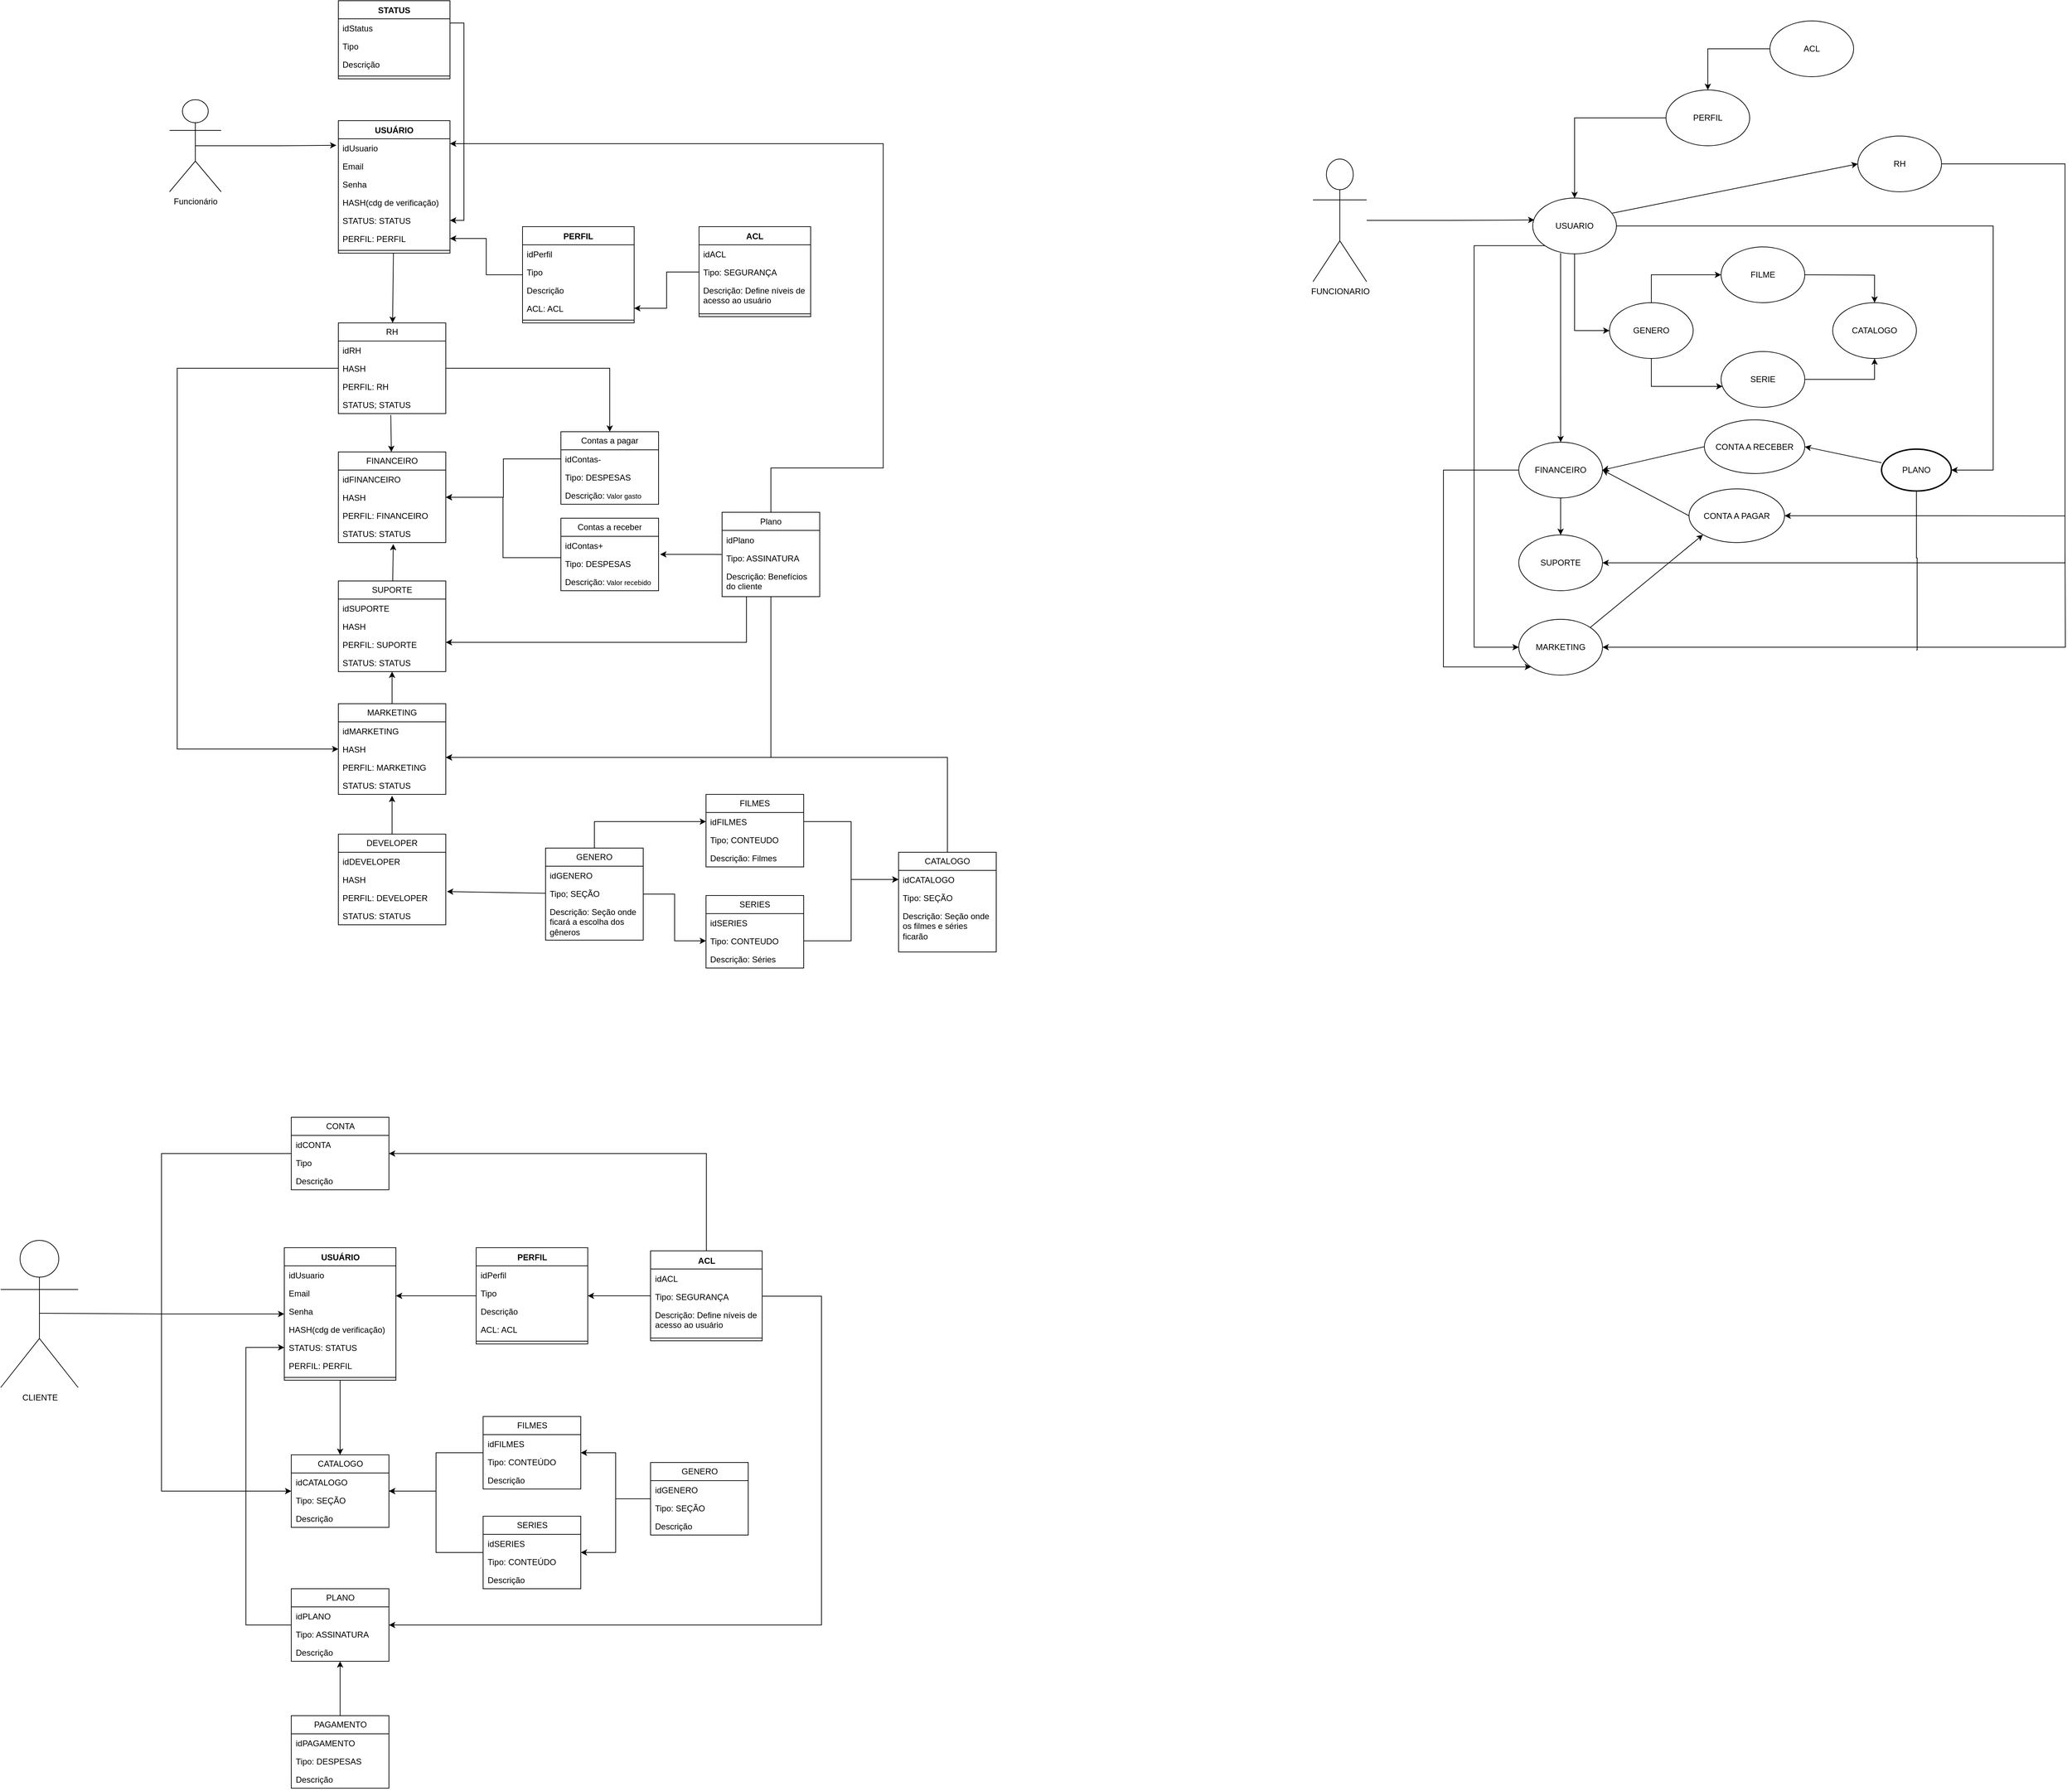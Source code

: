 <mxfile version="24.5.5" type="github">
  <diagram name="Página-1" id="Ob8t7g2TYM8r_jv-8s6d">
    <mxGraphModel dx="3637" dy="681" grid="1" gridSize="11" guides="1" tooltips="1" connect="1" arrows="1" fold="1" page="0" pageScale="1" pageWidth="827" pageHeight="1169" background="none" math="0" shadow="0">
      <root>
        <mxCell id="0" />
        <mxCell id="1" parent="0" />
        <mxCell id="3r2N66D5XA-EC9eLl1rr-42" value="FUNCIONARIO" style="shape=umlActor;verticalLabelPosition=bottom;verticalAlign=top;html=1;outlineConnect=0;" parent="1" vertex="1">
          <mxGeometry x="-385" y="594" width="77" height="176" as="geometry" />
        </mxCell>
        <mxCell id="3r2N66D5XA-EC9eLl1rr-51" style="edgeStyle=orthogonalEdgeStyle;rounded=0;orthogonalLoop=1;jettySize=auto;html=1;exitX=0.5;exitY=1;exitDx=0;exitDy=0;entryX=0;entryY=0.5;entryDx=0;entryDy=0;" parent="1" source="3r2N66D5XA-EC9eLl1rr-43" target="3r2N66D5XA-EC9eLl1rr-50" edge="1">
          <mxGeometry relative="1" as="geometry" />
        </mxCell>
        <mxCell id="OsPdIIonHmVWRVSw9wTC-19" style="edgeStyle=orthogonalEdgeStyle;rounded=0;orthogonalLoop=1;jettySize=auto;html=1;exitX=0;exitY=1;exitDx=0;exitDy=0;entryX=0;entryY=0.5;entryDx=0;entryDy=0;" parent="1" source="3r2N66D5XA-EC9eLl1rr-43" target="OsPdIIonHmVWRVSw9wTC-18" edge="1">
          <mxGeometry relative="1" as="geometry">
            <Array as="points">
              <mxPoint x="-154" y="718" />
              <mxPoint x="-154" y="1294" />
            </Array>
          </mxGeometry>
        </mxCell>
        <mxCell id="3r2N66D5XA-EC9eLl1rr-43" value="USUARIO" style="ellipse;whiteSpace=wrap;html=1;" parent="1" vertex="1">
          <mxGeometry x="-70" y="650" width="120" height="80" as="geometry" />
        </mxCell>
        <mxCell id="3r2N66D5XA-EC9eLl1rr-47" style="edgeStyle=orthogonalEdgeStyle;rounded=0;orthogonalLoop=1;jettySize=auto;html=1;entryX=0.5;entryY=0;entryDx=0;entryDy=0;" parent="1" source="3r2N66D5XA-EC9eLl1rr-44" target="3r2N66D5XA-EC9eLl1rr-43" edge="1">
          <mxGeometry relative="1" as="geometry" />
        </mxCell>
        <mxCell id="3r2N66D5XA-EC9eLl1rr-44" value="PERFIL" style="ellipse;whiteSpace=wrap;html=1;" parent="1" vertex="1">
          <mxGeometry x="121" y="495" width="120" height="80" as="geometry" />
        </mxCell>
        <mxCell id="3r2N66D5XA-EC9eLl1rr-46" style="edgeStyle=orthogonalEdgeStyle;rounded=0;orthogonalLoop=1;jettySize=auto;html=1;exitX=0;exitY=0.5;exitDx=0;exitDy=0;entryX=0.5;entryY=0;entryDx=0;entryDy=0;" parent="1" source="3r2N66D5XA-EC9eLl1rr-45" target="3r2N66D5XA-EC9eLl1rr-44" edge="1">
          <mxGeometry relative="1" as="geometry">
            <mxPoint x="180" y="550" as="targetPoint" />
          </mxGeometry>
        </mxCell>
        <mxCell id="3r2N66D5XA-EC9eLl1rr-45" value="ACL" style="ellipse;whiteSpace=wrap;html=1;" parent="1" vertex="1">
          <mxGeometry x="270" y="396" width="120" height="80" as="geometry" />
        </mxCell>
        <mxCell id="3r2N66D5XA-EC9eLl1rr-49" value="CATALOGO" style="ellipse;whiteSpace=wrap;html=1;" parent="1" vertex="1">
          <mxGeometry x="360" y="800" width="120" height="80" as="geometry" />
        </mxCell>
        <mxCell id="OsPdIIonHmVWRVSw9wTC-4" style="edgeStyle=orthogonalEdgeStyle;rounded=0;orthogonalLoop=1;jettySize=auto;html=1;exitX=0.5;exitY=0;exitDx=0;exitDy=0;entryX=0;entryY=0.5;entryDx=0;entryDy=0;" parent="1" source="3r2N66D5XA-EC9eLl1rr-50" target="3r2N66D5XA-EC9eLl1rr-52" edge="1">
          <mxGeometry relative="1" as="geometry" />
        </mxCell>
        <mxCell id="3r2N66D5XA-EC9eLl1rr-50" value="GENERO" style="ellipse;whiteSpace=wrap;html=1;" parent="1" vertex="1">
          <mxGeometry x="40" y="800" width="120" height="80" as="geometry" />
        </mxCell>
        <mxCell id="3r2N66D5XA-EC9eLl1rr-57" style="edgeStyle=orthogonalEdgeStyle;rounded=0;orthogonalLoop=1;jettySize=auto;html=1;exitX=1;exitY=0.5;exitDx=0;exitDy=0;entryX=0.5;entryY=0;entryDx=0;entryDy=0;" parent="1" target="3r2N66D5XA-EC9eLl1rr-49" edge="1">
          <mxGeometry relative="1" as="geometry">
            <mxPoint x="320" y="760" as="sourcePoint" />
          </mxGeometry>
        </mxCell>
        <mxCell id="3r2N66D5XA-EC9eLl1rr-52" value="FILME" style="ellipse;whiteSpace=wrap;html=1;" parent="1" vertex="1">
          <mxGeometry x="200" y="720" width="120" height="80" as="geometry" />
        </mxCell>
        <mxCell id="3r2N66D5XA-EC9eLl1rr-56" style="edgeStyle=orthogonalEdgeStyle;rounded=0;orthogonalLoop=1;jettySize=auto;html=1;exitX=1;exitY=0.5;exitDx=0;exitDy=0;entryX=0.5;entryY=1;entryDx=0;entryDy=0;" parent="1" source="3r2N66D5XA-EC9eLl1rr-54" target="3r2N66D5XA-EC9eLl1rr-49" edge="1">
          <mxGeometry relative="1" as="geometry" />
        </mxCell>
        <mxCell id="3r2N66D5XA-EC9eLl1rr-54" value="SERIE" style="ellipse;whiteSpace=wrap;html=1;" parent="1" vertex="1">
          <mxGeometry x="200" y="870" width="120" height="80" as="geometry" />
        </mxCell>
        <mxCell id="OsPdIIonHmVWRVSw9wTC-16" value="" style="edgeStyle=orthogonalEdgeStyle;rounded=0;orthogonalLoop=1;jettySize=auto;html=1;" parent="1" source="3r2N66D5XA-EC9eLl1rr-63" target="OsPdIIonHmVWRVSw9wTC-15" edge="1">
          <mxGeometry relative="1" as="geometry" />
        </mxCell>
        <mxCell id="OsPdIIonHmVWRVSw9wTC-23" style="edgeStyle=orthogonalEdgeStyle;rounded=0;orthogonalLoop=1;jettySize=auto;html=1;entryX=0;entryY=1;entryDx=0;entryDy=0;" parent="1" source="3r2N66D5XA-EC9eLl1rr-63" target="OsPdIIonHmVWRVSw9wTC-18" edge="1">
          <mxGeometry relative="1" as="geometry">
            <Array as="points">
              <mxPoint x="-198" y="1040" />
              <mxPoint x="-198" y="1322" />
            </Array>
          </mxGeometry>
        </mxCell>
        <mxCell id="3r2N66D5XA-EC9eLl1rr-63" value="FINANCEIRO" style="ellipse;whiteSpace=wrap;html=1;" parent="1" vertex="1">
          <mxGeometry x="-90" y="1000" width="120" height="80" as="geometry" />
        </mxCell>
        <mxCell id="3r2N66D5XA-EC9eLl1rr-73" value="" style="rounded=0;orthogonalLoop=1;jettySize=auto;html=1;entryX=1;entryY=0.5;entryDx=0;entryDy=0;" parent="1" source="3r2N66D5XA-EC9eLl1rr-67" target="OsPdIIonHmVWRVSw9wTC-10" edge="1">
          <mxGeometry relative="1" as="geometry">
            <mxPoint x="370" y="1040" as="targetPoint" />
          </mxGeometry>
        </mxCell>
        <mxCell id="OsPdIIonHmVWRVSw9wTC-22" style="edgeStyle=orthogonalEdgeStyle;rounded=0;orthogonalLoop=1;jettySize=auto;html=1;exitX=0.5;exitY=1;exitDx=0;exitDy=0;exitPerimeter=0;endArrow=none;endFill=0;jumpStyle=none;flowAnimation=0;" parent="1" source="3r2N66D5XA-EC9eLl1rr-67" edge="1">
          <mxGeometry relative="1" as="geometry">
            <mxPoint x="480" y="1298" as="targetPoint" />
            <Array as="points">
              <mxPoint x="480" y="1166" />
              <mxPoint x="481" y="1298" />
            </Array>
          </mxGeometry>
        </mxCell>
        <mxCell id="3r2N66D5XA-EC9eLl1rr-67" value="PLANO" style="strokeWidth=2;html=1;shape=mxgraph.flowchart.start_1;whiteSpace=wrap;" parent="1" vertex="1">
          <mxGeometry x="430" y="1010" width="100" height="60" as="geometry" />
        </mxCell>
        <mxCell id="OsPdIIonHmVWRVSw9wTC-2" style="edgeStyle=orthogonalEdgeStyle;rounded=0;orthogonalLoop=1;jettySize=auto;html=1;exitX=1;exitY=0.5;exitDx=0;exitDy=0;entryX=1;entryY=0.5;entryDx=0;entryDy=0;entryPerimeter=0;" parent="1" source="3r2N66D5XA-EC9eLl1rr-43" target="3r2N66D5XA-EC9eLl1rr-67" edge="1">
          <mxGeometry relative="1" as="geometry">
            <Array as="points">
              <mxPoint x="590" y="690" />
              <mxPoint x="590" y="1040" />
            </Array>
          </mxGeometry>
        </mxCell>
        <mxCell id="OsPdIIonHmVWRVSw9wTC-5" style="edgeStyle=orthogonalEdgeStyle;rounded=0;orthogonalLoop=1;jettySize=auto;html=1;entryX=0.017;entryY=0.625;entryDx=0;entryDy=0;entryPerimeter=0;exitX=0.5;exitY=1;exitDx=0;exitDy=0;" parent="1" source="3r2N66D5XA-EC9eLl1rr-50" target="3r2N66D5XA-EC9eLl1rr-54" edge="1">
          <mxGeometry relative="1" as="geometry" />
        </mxCell>
        <mxCell id="OsPdIIonHmVWRVSw9wTC-7" style="edgeStyle=orthogonalEdgeStyle;rounded=0;orthogonalLoop=1;jettySize=auto;html=1;entryX=0.333;entryY=0.988;entryDx=0;entryDy=0;entryPerimeter=0;startArrow=classic;startFill=1;endArrow=none;endFill=0;" parent="1" source="3r2N66D5XA-EC9eLl1rr-63" target="3r2N66D5XA-EC9eLl1rr-43" edge="1">
          <mxGeometry relative="1" as="geometry" />
        </mxCell>
        <mxCell id="OsPdIIonHmVWRVSw9wTC-17" style="edgeStyle=orthogonalEdgeStyle;rounded=0;orthogonalLoop=1;jettySize=auto;html=1;entryX=1;entryY=0.5;entryDx=0;entryDy=0;" parent="1" source="OsPdIIonHmVWRVSw9wTC-8" target="OsPdIIonHmVWRVSw9wTC-15" edge="1">
          <mxGeometry relative="1" as="geometry">
            <Array as="points">
              <mxPoint x="693" y="601" />
              <mxPoint x="693" y="1173" />
            </Array>
          </mxGeometry>
        </mxCell>
        <mxCell id="OsPdIIonHmVWRVSw9wTC-8" value="RH" style="ellipse;whiteSpace=wrap;html=1;" parent="1" vertex="1">
          <mxGeometry x="396" y="561" width="120" height="80" as="geometry" />
        </mxCell>
        <mxCell id="OsPdIIonHmVWRVSw9wTC-9" style="rounded=0;orthogonalLoop=1;jettySize=auto;html=1;exitX=0;exitY=0.5;exitDx=0;exitDy=0;entryX=0.952;entryY=0.27;entryDx=0;entryDy=0;entryPerimeter=0;startArrow=classic;startFill=1;endArrow=none;endFill=0;" parent="1" source="OsPdIIonHmVWRVSw9wTC-8" target="3r2N66D5XA-EC9eLl1rr-43" edge="1">
          <mxGeometry relative="1" as="geometry" />
        </mxCell>
        <mxCell id="OsPdIIonHmVWRVSw9wTC-13" style="rounded=0;orthogonalLoop=1;jettySize=auto;html=1;exitX=0;exitY=0.5;exitDx=0;exitDy=0;entryX=1;entryY=0.5;entryDx=0;entryDy=0;" parent="1" source="OsPdIIonHmVWRVSw9wTC-10" target="3r2N66D5XA-EC9eLl1rr-63" edge="1">
          <mxGeometry relative="1" as="geometry" />
        </mxCell>
        <mxCell id="OsPdIIonHmVWRVSw9wTC-10" value="&lt;div&gt;CONTA A RECEBER&lt;/div&gt;" style="ellipse;whiteSpace=wrap;html=1;" parent="1" vertex="1">
          <mxGeometry x="176" y="968" width="144" height="77" as="geometry" />
        </mxCell>
        <mxCell id="OsPdIIonHmVWRVSw9wTC-14" style="rounded=0;orthogonalLoop=1;jettySize=auto;html=1;exitX=0;exitY=0.5;exitDx=0;exitDy=0;entryX=1;entryY=0.5;entryDx=0;entryDy=0;" parent="1" source="OsPdIIonHmVWRVSw9wTC-11" target="3r2N66D5XA-EC9eLl1rr-63" edge="1">
          <mxGeometry relative="1" as="geometry">
            <mxPoint x="44" y="1078" as="targetPoint" />
          </mxGeometry>
        </mxCell>
        <mxCell id="OsPdIIonHmVWRVSw9wTC-25" style="edgeStyle=orthogonalEdgeStyle;rounded=0;orthogonalLoop=1;jettySize=auto;html=1;exitX=1;exitY=0.5;exitDx=0;exitDy=0;endArrow=none;endFill=0;startArrow=classic;startFill=1;" parent="1" source="OsPdIIonHmVWRVSw9wTC-11" edge="1">
          <mxGeometry relative="1" as="geometry">
            <mxPoint x="693" y="1105.778" as="targetPoint" />
          </mxGeometry>
        </mxCell>
        <mxCell id="OsPdIIonHmVWRVSw9wTC-11" value="&lt;div&gt;CONTA A PAGAR&lt;br&gt;&lt;/div&gt;" style="ellipse;whiteSpace=wrap;html=1;" parent="1" vertex="1">
          <mxGeometry x="154" y="1067" width="137" height="77" as="geometry" />
        </mxCell>
        <mxCell id="OsPdIIonHmVWRVSw9wTC-15" value="SUPORTE" style="ellipse;whiteSpace=wrap;html=1;" parent="1" vertex="1">
          <mxGeometry x="-90" y="1133" width="120" height="80" as="geometry" />
        </mxCell>
        <mxCell id="OsPdIIonHmVWRVSw9wTC-20" style="edgeStyle=orthogonalEdgeStyle;rounded=0;orthogonalLoop=1;jettySize=auto;html=1;exitX=1;exitY=0.5;exitDx=0;exitDy=0;endArrow=none;endFill=0;startArrow=classic;startFill=1;" parent="1" source="OsPdIIonHmVWRVSw9wTC-18" edge="1">
          <mxGeometry relative="1" as="geometry">
            <mxPoint x="693" y="1155" as="targetPoint" />
          </mxGeometry>
        </mxCell>
        <mxCell id="OsPdIIonHmVWRVSw9wTC-21" style="rounded=0;orthogonalLoop=1;jettySize=auto;html=1;exitX=1;exitY=0;exitDx=0;exitDy=0;entryX=0;entryY=1;entryDx=0;entryDy=0;" parent="1" source="OsPdIIonHmVWRVSw9wTC-18" target="OsPdIIonHmVWRVSw9wTC-11" edge="1">
          <mxGeometry relative="1" as="geometry" />
        </mxCell>
        <mxCell id="OsPdIIonHmVWRVSw9wTC-18" value="MARKETING" style="ellipse;whiteSpace=wrap;html=1;" parent="1" vertex="1">
          <mxGeometry x="-90" y="1254" width="120" height="80" as="geometry" />
        </mxCell>
        <mxCell id="OsPdIIonHmVWRVSw9wTC-27" style="edgeStyle=orthogonalEdgeStyle;rounded=0;orthogonalLoop=1;jettySize=auto;html=1;entryX=0.02;entryY=0.392;entryDx=0;entryDy=0;entryPerimeter=0;" parent="1" source="3r2N66D5XA-EC9eLl1rr-42" target="3r2N66D5XA-EC9eLl1rr-43" edge="1">
          <mxGeometry relative="1" as="geometry" />
        </mxCell>
        <mxCell id="OsPdIIonHmVWRVSw9wTC-28" value="USUÁRIO" style="swimlane;fontStyle=1;align=center;verticalAlign=top;childLayout=stackLayout;horizontal=1;startSize=26;horizontalStack=0;resizeParent=1;resizeParentMax=0;resizeLast=0;collapsible=1;marginBottom=0;whiteSpace=wrap;html=1;" parent="1" vertex="1">
          <mxGeometry x="-1782" y="539" width="160" height="190" as="geometry" />
        </mxCell>
        <mxCell id="OsPdIIonHmVWRVSw9wTC-29" value="idUsuario" style="text;strokeColor=none;fillColor=none;align=left;verticalAlign=top;spacingLeft=4;spacingRight=4;overflow=hidden;rotatable=0;points=[[0,0.5],[1,0.5]];portConstraint=eastwest;whiteSpace=wrap;html=1;" parent="OsPdIIonHmVWRVSw9wTC-28" vertex="1">
          <mxGeometry y="26" width="160" height="26" as="geometry" />
        </mxCell>
        <mxCell id="OsPdIIonHmVWRVSw9wTC-32" value="Email" style="text;strokeColor=none;fillColor=none;align=left;verticalAlign=top;spacingLeft=4;spacingRight=4;overflow=hidden;rotatable=0;points=[[0,0.5],[1,0.5]];portConstraint=eastwest;whiteSpace=wrap;html=1;" parent="OsPdIIonHmVWRVSw9wTC-28" vertex="1">
          <mxGeometry y="52" width="160" height="26" as="geometry" />
        </mxCell>
        <mxCell id="OsPdIIonHmVWRVSw9wTC-33" value="Senha" style="text;strokeColor=none;fillColor=none;align=left;verticalAlign=top;spacingLeft=4;spacingRight=4;overflow=hidden;rotatable=0;points=[[0,0.5],[1,0.5]];portConstraint=eastwest;whiteSpace=wrap;html=1;" parent="OsPdIIonHmVWRVSw9wTC-28" vertex="1">
          <mxGeometry y="78" width="160" height="26" as="geometry" />
        </mxCell>
        <mxCell id="OsPdIIonHmVWRVSw9wTC-34" value="HASH(cdg de verificação)" style="text;strokeColor=none;fillColor=none;align=left;verticalAlign=top;spacingLeft=4;spacingRight=4;overflow=hidden;rotatable=0;points=[[0,0.5],[1,0.5]];portConstraint=eastwest;whiteSpace=wrap;html=1;" parent="OsPdIIonHmVWRVSw9wTC-28" vertex="1">
          <mxGeometry y="104" width="160" height="26" as="geometry" />
        </mxCell>
        <mxCell id="OsPdIIonHmVWRVSw9wTC-35" value="STATUS: STATUS" style="text;strokeColor=none;fillColor=none;align=left;verticalAlign=top;spacingLeft=4;spacingRight=4;overflow=hidden;rotatable=0;points=[[0,0.5],[1,0.5]];portConstraint=eastwest;whiteSpace=wrap;html=1;" parent="OsPdIIonHmVWRVSw9wTC-28" vertex="1">
          <mxGeometry y="130" width="160" height="26" as="geometry" />
        </mxCell>
        <mxCell id="OsPdIIonHmVWRVSw9wTC-36" value="PERFIL: PERFIL" style="text;strokeColor=none;fillColor=none;align=left;verticalAlign=top;spacingLeft=4;spacingRight=4;overflow=hidden;rotatable=0;points=[[0,0.5],[1,0.5]];portConstraint=eastwest;whiteSpace=wrap;html=1;" parent="OsPdIIonHmVWRVSw9wTC-28" vertex="1">
          <mxGeometry y="156" width="160" height="26" as="geometry" />
        </mxCell>
        <mxCell id="OsPdIIonHmVWRVSw9wTC-30" value="" style="line;strokeWidth=1;fillColor=none;align=left;verticalAlign=middle;spacingTop=-1;spacingLeft=3;spacingRight=3;rotatable=0;labelPosition=right;points=[];portConstraint=eastwest;strokeColor=inherit;" parent="OsPdIIonHmVWRVSw9wTC-28" vertex="1">
          <mxGeometry y="182" width="160" height="8" as="geometry" />
        </mxCell>
        <mxCell id="OsPdIIonHmVWRVSw9wTC-71" style="edgeStyle=orthogonalEdgeStyle;rounded=0;orthogonalLoop=1;jettySize=auto;html=1;" parent="1" source="OsPdIIonHmVWRVSw9wTC-37" target="OsPdIIonHmVWRVSw9wTC-35" edge="1">
          <mxGeometry relative="1" as="geometry">
            <Array as="points">
              <mxPoint x="-1602" y="399" />
              <mxPoint x="-1602" y="682" />
            </Array>
          </mxGeometry>
        </mxCell>
        <mxCell id="OsPdIIonHmVWRVSw9wTC-37" value="STATUS" style="swimlane;fontStyle=1;align=center;verticalAlign=top;childLayout=stackLayout;horizontal=1;startSize=26;horizontalStack=0;resizeParent=1;resizeParentMax=0;resizeLast=0;collapsible=1;marginBottom=0;whiteSpace=wrap;html=1;" parent="1" vertex="1">
          <mxGeometry x="-1782" y="367" width="160" height="112" as="geometry" />
        </mxCell>
        <mxCell id="OsPdIIonHmVWRVSw9wTC-38" value="idStatus" style="text;strokeColor=none;fillColor=none;align=left;verticalAlign=top;spacingLeft=4;spacingRight=4;overflow=hidden;rotatable=0;points=[[0,0.5],[1,0.5]];portConstraint=eastwest;whiteSpace=wrap;html=1;" parent="OsPdIIonHmVWRVSw9wTC-37" vertex="1">
          <mxGeometry y="26" width="160" height="26" as="geometry" />
        </mxCell>
        <mxCell id="OsPdIIonHmVWRVSw9wTC-39" value="Tipo" style="text;strokeColor=none;fillColor=none;align=left;verticalAlign=top;spacingLeft=4;spacingRight=4;overflow=hidden;rotatable=0;points=[[0,0.5],[1,0.5]];portConstraint=eastwest;whiteSpace=wrap;html=1;" parent="OsPdIIonHmVWRVSw9wTC-37" vertex="1">
          <mxGeometry y="52" width="160" height="26" as="geometry" />
        </mxCell>
        <mxCell id="OsPdIIonHmVWRVSw9wTC-40" value="Descrição" style="text;strokeColor=none;fillColor=none;align=left;verticalAlign=top;spacingLeft=4;spacingRight=4;overflow=hidden;rotatable=0;points=[[0,0.5],[1,0.5]];portConstraint=eastwest;whiteSpace=wrap;html=1;" parent="OsPdIIonHmVWRVSw9wTC-37" vertex="1">
          <mxGeometry y="78" width="160" height="26" as="geometry" />
        </mxCell>
        <mxCell id="OsPdIIonHmVWRVSw9wTC-44" value="" style="line;strokeWidth=1;fillColor=none;align=left;verticalAlign=middle;spacingTop=-1;spacingLeft=3;spacingRight=3;rotatable=0;labelPosition=right;points=[];portConstraint=eastwest;strokeColor=inherit;" parent="OsPdIIonHmVWRVSw9wTC-37" vertex="1">
          <mxGeometry y="104" width="160" height="8" as="geometry" />
        </mxCell>
        <mxCell id="OsPdIIonHmVWRVSw9wTC-61" style="edgeStyle=orthogonalEdgeStyle;rounded=0;orthogonalLoop=1;jettySize=auto;html=1;" parent="1" source="OsPdIIonHmVWRVSw9wTC-46" target="OsPdIIonHmVWRVSw9wTC-36" edge="1">
          <mxGeometry relative="1" as="geometry" />
        </mxCell>
        <mxCell id="OsPdIIonHmVWRVSw9wTC-46" value="PERFIL" style="swimlane;fontStyle=1;align=center;verticalAlign=top;childLayout=stackLayout;horizontal=1;startSize=26;horizontalStack=0;resizeParent=1;resizeParentMax=0;resizeLast=0;collapsible=1;marginBottom=0;whiteSpace=wrap;html=1;" parent="1" vertex="1">
          <mxGeometry x="-1518" y="691" width="160" height="138" as="geometry" />
        </mxCell>
        <mxCell id="OsPdIIonHmVWRVSw9wTC-47" value="idPerfil" style="text;strokeColor=none;fillColor=none;align=left;verticalAlign=top;spacingLeft=4;spacingRight=4;overflow=hidden;rotatable=0;points=[[0,0.5],[1,0.5]];portConstraint=eastwest;whiteSpace=wrap;html=1;" parent="OsPdIIonHmVWRVSw9wTC-46" vertex="1">
          <mxGeometry y="26" width="160" height="26" as="geometry" />
        </mxCell>
        <mxCell id="OsPdIIonHmVWRVSw9wTC-48" value="Tipo" style="text;strokeColor=none;fillColor=none;align=left;verticalAlign=top;spacingLeft=4;spacingRight=4;overflow=hidden;rotatable=0;points=[[0,0.5],[1,0.5]];portConstraint=eastwest;whiteSpace=wrap;html=1;" parent="OsPdIIonHmVWRVSw9wTC-46" vertex="1">
          <mxGeometry y="52" width="160" height="26" as="geometry" />
        </mxCell>
        <mxCell id="OsPdIIonHmVWRVSw9wTC-49" value="Descrição" style="text;strokeColor=none;fillColor=none;align=left;verticalAlign=top;spacingLeft=4;spacingRight=4;overflow=hidden;rotatable=0;points=[[0,0.5],[1,0.5]];portConstraint=eastwest;whiteSpace=wrap;html=1;" parent="OsPdIIonHmVWRVSw9wTC-46" vertex="1">
          <mxGeometry y="78" width="160" height="26" as="geometry" />
        </mxCell>
        <mxCell id="OsPdIIonHmVWRVSw9wTC-58" value="ACL: ACL" style="text;strokeColor=none;fillColor=none;align=left;verticalAlign=top;spacingLeft=4;spacingRight=4;overflow=hidden;rotatable=0;points=[[0,0.5],[1,0.5]];portConstraint=eastwest;whiteSpace=wrap;html=1;" parent="OsPdIIonHmVWRVSw9wTC-46" vertex="1">
          <mxGeometry y="104" width="160" height="26" as="geometry" />
        </mxCell>
        <mxCell id="OsPdIIonHmVWRVSw9wTC-50" value="" style="line;strokeWidth=1;fillColor=none;align=left;verticalAlign=middle;spacingTop=-1;spacingLeft=3;spacingRight=3;rotatable=0;labelPosition=right;points=[];portConstraint=eastwest;strokeColor=inherit;" parent="OsPdIIonHmVWRVSw9wTC-46" vertex="1">
          <mxGeometry y="130" width="160" height="8" as="geometry" />
        </mxCell>
        <mxCell id="OsPdIIonHmVWRVSw9wTC-52" value="ACL" style="swimlane;fontStyle=1;align=center;verticalAlign=top;childLayout=stackLayout;horizontal=1;startSize=26;horizontalStack=0;resizeParent=1;resizeParentMax=0;resizeLast=0;collapsible=1;marginBottom=0;whiteSpace=wrap;html=1;" parent="1" vertex="1">
          <mxGeometry x="-1265" y="691" width="160" height="129" as="geometry" />
        </mxCell>
        <mxCell id="OsPdIIonHmVWRVSw9wTC-53" value="idACL" style="text;strokeColor=none;fillColor=none;align=left;verticalAlign=top;spacingLeft=4;spacingRight=4;overflow=hidden;rotatable=0;points=[[0,0.5],[1,0.5]];portConstraint=eastwest;whiteSpace=wrap;html=1;" parent="OsPdIIonHmVWRVSw9wTC-52" vertex="1">
          <mxGeometry y="26" width="160" height="26" as="geometry" />
        </mxCell>
        <mxCell id="OsPdIIonHmVWRVSw9wTC-54" value="Tipo: SEGURANÇA" style="text;strokeColor=none;fillColor=none;align=left;verticalAlign=top;spacingLeft=4;spacingRight=4;overflow=hidden;rotatable=0;points=[[0,0.5],[1,0.5]];portConstraint=eastwest;whiteSpace=wrap;html=1;" parent="OsPdIIonHmVWRVSw9wTC-52" vertex="1">
          <mxGeometry y="52" width="160" height="26" as="geometry" />
        </mxCell>
        <mxCell id="OsPdIIonHmVWRVSw9wTC-55" value="Descrição: Define níveis de acesso ao usuário" style="text;strokeColor=none;fillColor=none;align=left;verticalAlign=top;spacingLeft=4;spacingRight=4;overflow=hidden;rotatable=0;points=[[0,0.5],[1,0.5]];portConstraint=eastwest;whiteSpace=wrap;html=1;" parent="OsPdIIonHmVWRVSw9wTC-52" vertex="1">
          <mxGeometry y="78" width="160" height="43" as="geometry" />
        </mxCell>
        <mxCell id="OsPdIIonHmVWRVSw9wTC-56" value="" style="line;strokeWidth=1;fillColor=none;align=left;verticalAlign=middle;spacingTop=-1;spacingLeft=3;spacingRight=3;rotatable=0;labelPosition=right;points=[];portConstraint=eastwest;strokeColor=inherit;" parent="OsPdIIonHmVWRVSw9wTC-52" vertex="1">
          <mxGeometry y="121" width="160" height="8" as="geometry" />
        </mxCell>
        <mxCell id="OsPdIIonHmVWRVSw9wTC-63" style="edgeStyle=orthogonalEdgeStyle;rounded=0;orthogonalLoop=1;jettySize=auto;html=1;" parent="1" source="OsPdIIonHmVWRVSw9wTC-54" target="OsPdIIonHmVWRVSw9wTC-58" edge="1">
          <mxGeometry relative="1" as="geometry" />
        </mxCell>
        <mxCell id="OsPdIIonHmVWRVSw9wTC-64" value="Funcionário" style="shape=umlActor;verticalLabelPosition=bottom;verticalAlign=top;html=1;" parent="1" vertex="1">
          <mxGeometry x="-2024" y="509" width="74" height="132" as="geometry" />
        </mxCell>
        <mxCell id="OsPdIIonHmVWRVSw9wTC-66" style="edgeStyle=orthogonalEdgeStyle;rounded=0;orthogonalLoop=1;jettySize=auto;html=1;entryX=-0.018;entryY=0.36;entryDx=0;entryDy=0;entryPerimeter=0;exitX=0.5;exitY=0.5;exitDx=0;exitDy=0;exitPerimeter=0;" parent="1" source="OsPdIIonHmVWRVSw9wTC-64" target="OsPdIIonHmVWRVSw9wTC-29" edge="1">
          <mxGeometry relative="1" as="geometry" />
        </mxCell>
        <mxCell id="OsPdIIonHmVWRVSw9wTC-77" style="rounded=0;orthogonalLoop=1;jettySize=auto;html=1;startArrow=classic;startFill=1;endArrow=none;endFill=0;" parent="1" source="OsPdIIonHmVWRVSw9wTC-67" target="OsPdIIonHmVWRVSw9wTC-28" edge="1">
          <mxGeometry relative="1" as="geometry" />
        </mxCell>
        <mxCell id="OsPdIIonHmVWRVSw9wTC-100" style="edgeStyle=orthogonalEdgeStyle;rounded=0;orthogonalLoop=1;jettySize=auto;html=1;" parent="1" source="OsPdIIonHmVWRVSw9wTC-67" target="OsPdIIonHmVWRVSw9wTC-85" edge="1">
          <mxGeometry relative="1" as="geometry">
            <Array as="points">
              <mxPoint x="-2013" y="894" />
              <mxPoint x="-2013" y="1440" />
            </Array>
          </mxGeometry>
        </mxCell>
        <mxCell id="OsPdIIonHmVWRVSw9wTC-67" value="RH" style="swimlane;fontStyle=0;childLayout=stackLayout;horizontal=1;startSize=26;fillColor=none;horizontalStack=0;resizeParent=1;resizeParentMax=0;resizeLast=0;collapsible=1;marginBottom=0;whiteSpace=wrap;html=1;" parent="1" vertex="1">
          <mxGeometry x="-1782" y="829" width="154" height="130" as="geometry" />
        </mxCell>
        <mxCell id="OsPdIIonHmVWRVSw9wTC-68" value="idRH" style="text;strokeColor=none;fillColor=none;align=left;verticalAlign=top;spacingLeft=4;spacingRight=4;overflow=hidden;rotatable=0;points=[[0,0.5],[1,0.5]];portConstraint=eastwest;whiteSpace=wrap;html=1;" parent="OsPdIIonHmVWRVSw9wTC-67" vertex="1">
          <mxGeometry y="26" width="154" height="26" as="geometry" />
        </mxCell>
        <mxCell id="OsPdIIonHmVWRVSw9wTC-69" value="HASH" style="text;strokeColor=none;fillColor=none;align=left;verticalAlign=top;spacingLeft=4;spacingRight=4;overflow=hidden;rotatable=0;points=[[0,0.5],[1,0.5]];portConstraint=eastwest;whiteSpace=wrap;html=1;" parent="OsPdIIonHmVWRVSw9wTC-67" vertex="1">
          <mxGeometry y="52" width="154" height="26" as="geometry" />
        </mxCell>
        <mxCell id="OsPdIIonHmVWRVSw9wTC-70" value="PERFIL: RH" style="text;strokeColor=none;fillColor=none;align=left;verticalAlign=top;spacingLeft=4;spacingRight=4;overflow=hidden;rotatable=0;points=[[0,0.5],[1,0.5]];portConstraint=eastwest;whiteSpace=wrap;html=1;" parent="OsPdIIonHmVWRVSw9wTC-67" vertex="1">
          <mxGeometry y="78" width="154" height="26" as="geometry" />
        </mxCell>
        <mxCell id="OsPdIIonHmVWRVSw9wTC-78" value="STATUS; STATUS" style="text;strokeColor=none;fillColor=none;align=left;verticalAlign=top;spacingLeft=4;spacingRight=4;overflow=hidden;rotatable=0;points=[[0,0.5],[1,0.5]];portConstraint=eastwest;whiteSpace=wrap;html=1;" parent="OsPdIIonHmVWRVSw9wTC-67" vertex="1">
          <mxGeometry y="104" width="154" height="26" as="geometry" />
        </mxCell>
        <mxCell id="OsPdIIonHmVWRVSw9wTC-73" value="FINANCEIRO" style="swimlane;fontStyle=0;childLayout=stackLayout;horizontal=1;startSize=26;fillColor=none;horizontalStack=0;resizeParent=1;resizeParentMax=0;resizeLast=0;collapsible=1;marginBottom=0;whiteSpace=wrap;html=1;" parent="1" vertex="1">
          <mxGeometry x="-1782" y="1014" width="154" height="130" as="geometry" />
        </mxCell>
        <mxCell id="OsPdIIonHmVWRVSw9wTC-74" value="idFINANCEIRO" style="text;strokeColor=none;fillColor=none;align=left;verticalAlign=top;spacingLeft=4;spacingRight=4;overflow=hidden;rotatable=0;points=[[0,0.5],[1,0.5]];portConstraint=eastwest;whiteSpace=wrap;html=1;" parent="OsPdIIonHmVWRVSw9wTC-73" vertex="1">
          <mxGeometry y="26" width="154" height="26" as="geometry" />
        </mxCell>
        <mxCell id="OsPdIIonHmVWRVSw9wTC-75" value="HASH" style="text;strokeColor=none;fillColor=none;align=left;verticalAlign=top;spacingLeft=4;spacingRight=4;overflow=hidden;rotatable=0;points=[[0,0.5],[1,0.5]];portConstraint=eastwest;whiteSpace=wrap;html=1;" parent="OsPdIIonHmVWRVSw9wTC-73" vertex="1">
          <mxGeometry y="52" width="154" height="26" as="geometry" />
        </mxCell>
        <mxCell id="OsPdIIonHmVWRVSw9wTC-76" value="PERFIL: FINANCEIRO" style="text;strokeColor=none;fillColor=none;align=left;verticalAlign=top;spacingLeft=4;spacingRight=4;overflow=hidden;rotatable=0;points=[[0,0.5],[1,0.5]];portConstraint=eastwest;whiteSpace=wrap;html=1;" parent="OsPdIIonHmVWRVSw9wTC-73" vertex="1">
          <mxGeometry y="78" width="154" height="26" as="geometry" />
        </mxCell>
        <mxCell id="OsPdIIonHmVWRVSw9wTC-79" value="STATUS: STATUS" style="text;strokeColor=none;fillColor=none;align=left;verticalAlign=top;spacingLeft=4;spacingRight=4;overflow=hidden;rotatable=0;points=[[0,0.5],[1,0.5]];portConstraint=eastwest;whiteSpace=wrap;html=1;" parent="OsPdIIonHmVWRVSw9wTC-73" vertex="1">
          <mxGeometry y="104" width="154" height="26" as="geometry" />
        </mxCell>
        <mxCell id="OsPdIIonHmVWRVSw9wTC-80" value="SUPORTE" style="swimlane;fontStyle=0;childLayout=stackLayout;horizontal=1;startSize=26;fillColor=none;horizontalStack=0;resizeParent=1;resizeParentMax=0;resizeLast=0;collapsible=1;marginBottom=0;whiteSpace=wrap;html=1;" parent="1" vertex="1">
          <mxGeometry x="-1782" y="1199" width="154" height="130" as="geometry" />
        </mxCell>
        <mxCell id="OsPdIIonHmVWRVSw9wTC-81" value="idSUPORTE" style="text;strokeColor=none;fillColor=none;align=left;verticalAlign=top;spacingLeft=4;spacingRight=4;overflow=hidden;rotatable=0;points=[[0,0.5],[1,0.5]];portConstraint=eastwest;whiteSpace=wrap;html=1;" parent="OsPdIIonHmVWRVSw9wTC-80" vertex="1">
          <mxGeometry y="26" width="154" height="26" as="geometry" />
        </mxCell>
        <mxCell id="OsPdIIonHmVWRVSw9wTC-82" value="HASH" style="text;strokeColor=none;fillColor=none;align=left;verticalAlign=top;spacingLeft=4;spacingRight=4;overflow=hidden;rotatable=0;points=[[0,0.5],[1,0.5]];portConstraint=eastwest;whiteSpace=wrap;html=1;" parent="OsPdIIonHmVWRVSw9wTC-80" vertex="1">
          <mxGeometry y="52" width="154" height="26" as="geometry" />
        </mxCell>
        <mxCell id="OsPdIIonHmVWRVSw9wTC-83" value="PERFIL: SUPORTE" style="text;strokeColor=none;fillColor=none;align=left;verticalAlign=top;spacingLeft=4;spacingRight=4;overflow=hidden;rotatable=0;points=[[0,0.5],[1,0.5]];portConstraint=eastwest;whiteSpace=wrap;html=1;" parent="OsPdIIonHmVWRVSw9wTC-80" vertex="1">
          <mxGeometry y="78" width="154" height="26" as="geometry" />
        </mxCell>
        <mxCell id="OsPdIIonHmVWRVSw9wTC-84" value="STATUS: STATUS" style="text;strokeColor=none;fillColor=none;align=left;verticalAlign=top;spacingLeft=4;spacingRight=4;overflow=hidden;rotatable=0;points=[[0,0.5],[1,0.5]];portConstraint=eastwest;whiteSpace=wrap;html=1;" parent="OsPdIIonHmVWRVSw9wTC-80" vertex="1">
          <mxGeometry y="104" width="154" height="26" as="geometry" />
        </mxCell>
        <mxCell id="OsPdIIonHmVWRVSw9wTC-93" value="" style="rounded=0;orthogonalLoop=1;jettySize=auto;html=1;" parent="1" source="OsPdIIonHmVWRVSw9wTC-85" target="OsPdIIonHmVWRVSw9wTC-84" edge="1">
          <mxGeometry relative="1" as="geometry" />
        </mxCell>
        <mxCell id="OsPdIIonHmVWRVSw9wTC-85" value="MARKETING" style="swimlane;fontStyle=0;childLayout=stackLayout;horizontal=1;startSize=26;fillColor=none;horizontalStack=0;resizeParent=1;resizeParentMax=0;resizeLast=0;collapsible=1;marginBottom=0;whiteSpace=wrap;html=1;" parent="1" vertex="1">
          <mxGeometry x="-1782" y="1375" width="154" height="130" as="geometry" />
        </mxCell>
        <mxCell id="OsPdIIonHmVWRVSw9wTC-86" value="idMARKETING" style="text;strokeColor=none;fillColor=none;align=left;verticalAlign=top;spacingLeft=4;spacingRight=4;overflow=hidden;rotatable=0;points=[[0,0.5],[1,0.5]];portConstraint=eastwest;whiteSpace=wrap;html=1;" parent="OsPdIIonHmVWRVSw9wTC-85" vertex="1">
          <mxGeometry y="26" width="154" height="26" as="geometry" />
        </mxCell>
        <mxCell id="OsPdIIonHmVWRVSw9wTC-87" value="HASH" style="text;strokeColor=none;fillColor=none;align=left;verticalAlign=top;spacingLeft=4;spacingRight=4;overflow=hidden;rotatable=0;points=[[0,0.5],[1,0.5]];portConstraint=eastwest;whiteSpace=wrap;html=1;" parent="OsPdIIonHmVWRVSw9wTC-85" vertex="1">
          <mxGeometry y="52" width="154" height="26" as="geometry" />
        </mxCell>
        <mxCell id="OsPdIIonHmVWRVSw9wTC-88" value="PERFIL: MARKETING" style="text;strokeColor=none;fillColor=none;align=left;verticalAlign=top;spacingLeft=4;spacingRight=4;overflow=hidden;rotatable=0;points=[[0,0.5],[1,0.5]];portConstraint=eastwest;whiteSpace=wrap;html=1;" parent="OsPdIIonHmVWRVSw9wTC-85" vertex="1">
          <mxGeometry y="78" width="154" height="26" as="geometry" />
        </mxCell>
        <mxCell id="OsPdIIonHmVWRVSw9wTC-89" value="STATUS: STATUS" style="text;strokeColor=none;fillColor=none;align=left;verticalAlign=top;spacingLeft=4;spacingRight=4;overflow=hidden;rotatable=0;points=[[0,0.5],[1,0.5]];portConstraint=eastwest;whiteSpace=wrap;html=1;" parent="OsPdIIonHmVWRVSw9wTC-85" vertex="1">
          <mxGeometry y="104" width="154" height="26" as="geometry" />
        </mxCell>
        <mxCell id="OsPdIIonHmVWRVSw9wTC-91" style="rounded=0;orthogonalLoop=1;jettySize=auto;html=1;entryX=0.488;entryY=1.072;entryDx=0;entryDy=0;entryPerimeter=0;startArrow=classic;startFill=1;endArrow=none;endFill=0;" parent="1" source="OsPdIIonHmVWRVSw9wTC-73" target="OsPdIIonHmVWRVSw9wTC-78" edge="1">
          <mxGeometry relative="1" as="geometry" />
        </mxCell>
        <mxCell id="OsPdIIonHmVWRVSw9wTC-92" style="rounded=0;orthogonalLoop=1;jettySize=auto;html=1;entryX=0.511;entryY=1.08;entryDx=0;entryDy=0;entryPerimeter=0;" parent="1" source="OsPdIIonHmVWRVSw9wTC-80" target="OsPdIIonHmVWRVSw9wTC-79" edge="1">
          <mxGeometry relative="1" as="geometry" />
        </mxCell>
        <mxCell id="OsPdIIonHmVWRVSw9wTC-99" style="edgeStyle=orthogonalEdgeStyle;rounded=0;orthogonalLoop=1;jettySize=auto;html=1;" parent="1" source="OsPdIIonHmVWRVSw9wTC-94" edge="1">
          <mxGeometry relative="1" as="geometry">
            <mxPoint x="-1705" y="1507" as="targetPoint" />
          </mxGeometry>
        </mxCell>
        <mxCell id="OsPdIIonHmVWRVSw9wTC-94" value="DEVELOPER" style="swimlane;fontStyle=0;childLayout=stackLayout;horizontal=1;startSize=26;fillColor=none;horizontalStack=0;resizeParent=1;resizeParentMax=0;resizeLast=0;collapsible=1;marginBottom=0;whiteSpace=wrap;html=1;" parent="1" vertex="1">
          <mxGeometry x="-1782" y="1562" width="154" height="130" as="geometry" />
        </mxCell>
        <mxCell id="OsPdIIonHmVWRVSw9wTC-95" value="idDEVELOPER" style="text;strokeColor=none;fillColor=none;align=left;verticalAlign=top;spacingLeft=4;spacingRight=4;overflow=hidden;rotatable=0;points=[[0,0.5],[1,0.5]];portConstraint=eastwest;whiteSpace=wrap;html=1;" parent="OsPdIIonHmVWRVSw9wTC-94" vertex="1">
          <mxGeometry y="26" width="154" height="26" as="geometry" />
        </mxCell>
        <mxCell id="OsPdIIonHmVWRVSw9wTC-96" value="HASH" style="text;strokeColor=none;fillColor=none;align=left;verticalAlign=top;spacingLeft=4;spacingRight=4;overflow=hidden;rotatable=0;points=[[0,0.5],[1,0.5]];portConstraint=eastwest;whiteSpace=wrap;html=1;" parent="OsPdIIonHmVWRVSw9wTC-94" vertex="1">
          <mxGeometry y="52" width="154" height="26" as="geometry" />
        </mxCell>
        <mxCell id="OsPdIIonHmVWRVSw9wTC-97" value="PERFIL: DEVELOPER" style="text;strokeColor=none;fillColor=none;align=left;verticalAlign=top;spacingLeft=4;spacingRight=4;overflow=hidden;rotatable=0;points=[[0,0.5],[1,0.5]];portConstraint=eastwest;whiteSpace=wrap;html=1;" parent="OsPdIIonHmVWRVSw9wTC-94" vertex="1">
          <mxGeometry y="78" width="154" height="26" as="geometry" />
        </mxCell>
        <mxCell id="OsPdIIonHmVWRVSw9wTC-98" value="STATUS: STATUS" style="text;strokeColor=none;fillColor=none;align=left;verticalAlign=top;spacingLeft=4;spacingRight=4;overflow=hidden;rotatable=0;points=[[0,0.5],[1,0.5]];portConstraint=eastwest;whiteSpace=wrap;html=1;" parent="OsPdIIonHmVWRVSw9wTC-94" vertex="1">
          <mxGeometry y="104" width="154" height="26" as="geometry" />
        </mxCell>
        <mxCell id="OsPdIIonHmVWRVSw9wTC-101" value="Contas a pagar" style="swimlane;fontStyle=0;childLayout=stackLayout;horizontal=1;startSize=26;fillColor=none;horizontalStack=0;resizeParent=1;resizeParentMax=0;resizeLast=0;collapsible=1;marginBottom=0;whiteSpace=wrap;html=1;" parent="1" vertex="1">
          <mxGeometry x="-1463" y="985" width="140" height="104" as="geometry" />
        </mxCell>
        <mxCell id="OsPdIIonHmVWRVSw9wTC-102" value="idContas-" style="text;strokeColor=none;fillColor=none;align=left;verticalAlign=top;spacingLeft=4;spacingRight=4;overflow=hidden;rotatable=0;points=[[0,0.5],[1,0.5]];portConstraint=eastwest;whiteSpace=wrap;html=1;" parent="OsPdIIonHmVWRVSw9wTC-101" vertex="1">
          <mxGeometry y="26" width="140" height="26" as="geometry" />
        </mxCell>
        <mxCell id="OsPdIIonHmVWRVSw9wTC-103" value="Tipo: DESPESAS" style="text;strokeColor=none;fillColor=none;align=left;verticalAlign=top;spacingLeft=4;spacingRight=4;overflow=hidden;rotatable=0;points=[[0,0.5],[1,0.5]];portConstraint=eastwest;whiteSpace=wrap;html=1;" parent="OsPdIIonHmVWRVSw9wTC-101" vertex="1">
          <mxGeometry y="52" width="140" height="26" as="geometry" />
        </mxCell>
        <mxCell id="OsPdIIonHmVWRVSw9wTC-104" value="Descrição:&lt;font size=&quot;1&quot;&gt; Valor gasto&lt;br&gt;&lt;/font&gt;" style="text;strokeColor=none;fillColor=none;align=left;verticalAlign=top;spacingLeft=4;spacingRight=4;overflow=hidden;rotatable=0;points=[[0,0.5],[1,0.5]];portConstraint=eastwest;whiteSpace=wrap;html=1;" parent="OsPdIIonHmVWRVSw9wTC-101" vertex="1">
          <mxGeometry y="78" width="140" height="26" as="geometry" />
        </mxCell>
        <mxCell id="OsPdIIonHmVWRVSw9wTC-114" style="edgeStyle=orthogonalEdgeStyle;rounded=0;orthogonalLoop=1;jettySize=auto;html=1;exitX=-0.002;exitY=1.176;exitDx=0;exitDy=0;entryX=1;entryY=0.5;entryDx=0;entryDy=0;exitPerimeter=0;" parent="1" source="OsPdIIonHmVWRVSw9wTC-106" target="OsPdIIonHmVWRVSw9wTC-75" edge="1">
          <mxGeometry relative="1" as="geometry">
            <Array as="points">
              <mxPoint x="-1546" y="1166" />
              <mxPoint x="-1546" y="1079" />
            </Array>
          </mxGeometry>
        </mxCell>
        <mxCell id="OsPdIIonHmVWRVSw9wTC-105" value="Contas a receber" style="swimlane;fontStyle=0;childLayout=stackLayout;horizontal=1;startSize=26;fillColor=none;horizontalStack=0;resizeParent=1;resizeParentMax=0;resizeLast=0;collapsible=1;marginBottom=0;whiteSpace=wrap;html=1;" parent="1" vertex="1">
          <mxGeometry x="-1463" y="1109" width="140" height="104" as="geometry" />
        </mxCell>
        <mxCell id="OsPdIIonHmVWRVSw9wTC-106" value="idContas+" style="text;strokeColor=none;fillColor=none;align=left;verticalAlign=top;spacingLeft=4;spacingRight=4;overflow=hidden;rotatable=0;points=[[0,0.5],[1,0.5]];portConstraint=eastwest;whiteSpace=wrap;html=1;" parent="OsPdIIonHmVWRVSw9wTC-105" vertex="1">
          <mxGeometry y="26" width="140" height="26" as="geometry" />
        </mxCell>
        <mxCell id="OsPdIIonHmVWRVSw9wTC-107" value="Tipo: DESPESAS" style="text;strokeColor=none;fillColor=none;align=left;verticalAlign=top;spacingLeft=4;spacingRight=4;overflow=hidden;rotatable=0;points=[[0,0.5],[1,0.5]];portConstraint=eastwest;whiteSpace=wrap;html=1;" parent="OsPdIIonHmVWRVSw9wTC-105" vertex="1">
          <mxGeometry y="52" width="140" height="26" as="geometry" />
        </mxCell>
        <mxCell id="OsPdIIonHmVWRVSw9wTC-108" value="Descrição:&lt;font size=&quot;1&quot;&gt; Valor recebido&lt;/font&gt;" style="text;strokeColor=none;fillColor=none;align=left;verticalAlign=top;spacingLeft=4;spacingRight=4;overflow=hidden;rotatable=0;points=[[0,0.5],[1,0.5]];portConstraint=eastwest;whiteSpace=wrap;html=1;" parent="OsPdIIonHmVWRVSw9wTC-105" vertex="1">
          <mxGeometry y="78" width="140" height="26" as="geometry" />
        </mxCell>
        <mxCell id="OsPdIIonHmVWRVSw9wTC-116" style="edgeStyle=orthogonalEdgeStyle;rounded=0;orthogonalLoop=1;jettySize=auto;html=1;" parent="1" source="OsPdIIonHmVWRVSw9wTC-109" target="OsPdIIonHmVWRVSw9wTC-85" edge="1">
          <mxGeometry relative="1" as="geometry">
            <Array as="points">
              <mxPoint x="-1162" y="1452" />
            </Array>
          </mxGeometry>
        </mxCell>
        <mxCell id="OsPdIIonHmVWRVSw9wTC-117" style="edgeStyle=orthogonalEdgeStyle;rounded=0;orthogonalLoop=1;jettySize=auto;html=1;" parent="1" source="OsPdIIonHmVWRVSw9wTC-109" target="OsPdIIonHmVWRVSw9wTC-28" edge="1">
          <mxGeometry relative="1" as="geometry">
            <Array as="points">
              <mxPoint x="-1001" y="1037" />
              <mxPoint x="-1001" y="572" />
            </Array>
          </mxGeometry>
        </mxCell>
        <mxCell id="OsPdIIonHmVWRVSw9wTC-118" style="edgeStyle=orthogonalEdgeStyle;rounded=0;orthogonalLoop=1;jettySize=auto;html=1;exitX=0.25;exitY=1;exitDx=0;exitDy=0;" parent="1" source="OsPdIIonHmVWRVSw9wTC-109" target="OsPdIIonHmVWRVSw9wTC-80" edge="1">
          <mxGeometry relative="1" as="geometry">
            <Array as="points">
              <mxPoint x="-1197" y="1287" />
            </Array>
          </mxGeometry>
        </mxCell>
        <mxCell id="OsPdIIonHmVWRVSw9wTC-120" value="" style="rounded=0;orthogonalLoop=1;jettySize=auto;html=1;entryX=1.016;entryY=-0.005;entryDx=0;entryDy=0;entryPerimeter=0;" parent="1" source="OsPdIIonHmVWRVSw9wTC-109" target="OsPdIIonHmVWRVSw9wTC-107" edge="1">
          <mxGeometry relative="1" as="geometry" />
        </mxCell>
        <mxCell id="OsPdIIonHmVWRVSw9wTC-109" value="Plano" style="swimlane;fontStyle=0;childLayout=stackLayout;horizontal=1;startSize=26;fillColor=none;horizontalStack=0;resizeParent=1;resizeParentMax=0;resizeLast=0;collapsible=1;marginBottom=0;whiteSpace=wrap;html=1;" parent="1" vertex="1">
          <mxGeometry x="-1232" y="1100.5" width="140" height="121" as="geometry" />
        </mxCell>
        <mxCell id="OsPdIIonHmVWRVSw9wTC-110" value="idPlano" style="text;strokeColor=none;fillColor=none;align=left;verticalAlign=top;spacingLeft=4;spacingRight=4;overflow=hidden;rotatable=0;points=[[0,0.5],[1,0.5]];portConstraint=eastwest;whiteSpace=wrap;html=1;" parent="OsPdIIonHmVWRVSw9wTC-109" vertex="1">
          <mxGeometry y="26" width="140" height="26" as="geometry" />
        </mxCell>
        <mxCell id="OsPdIIonHmVWRVSw9wTC-111" value="Tipo: ASSINATURA" style="text;strokeColor=none;fillColor=none;align=left;verticalAlign=top;spacingLeft=4;spacingRight=4;overflow=hidden;rotatable=0;points=[[0,0.5],[1,0.5]];portConstraint=eastwest;whiteSpace=wrap;html=1;" parent="OsPdIIonHmVWRVSw9wTC-109" vertex="1">
          <mxGeometry y="52" width="140" height="26" as="geometry" />
        </mxCell>
        <mxCell id="OsPdIIonHmVWRVSw9wTC-112" value="Descrição: Benefícios do cliente" style="text;strokeColor=none;fillColor=none;align=left;verticalAlign=top;spacingLeft=4;spacingRight=4;overflow=hidden;rotatable=0;points=[[0,0.5],[1,0.5]];portConstraint=eastwest;whiteSpace=wrap;html=1;" parent="OsPdIIonHmVWRVSw9wTC-109" vertex="1">
          <mxGeometry y="78" width="140" height="43" as="geometry" />
        </mxCell>
        <mxCell id="OsPdIIonHmVWRVSw9wTC-115" style="edgeStyle=orthogonalEdgeStyle;rounded=0;orthogonalLoop=1;jettySize=auto;html=1;exitX=0;exitY=0.5;exitDx=0;exitDy=0;entryX=1;entryY=0.5;entryDx=0;entryDy=0;" parent="1" source="OsPdIIonHmVWRVSw9wTC-102" target="OsPdIIonHmVWRVSw9wTC-75" edge="1">
          <mxGeometry relative="1" as="geometry" />
        </mxCell>
        <mxCell id="OsPdIIonHmVWRVSw9wTC-119" style="edgeStyle=orthogonalEdgeStyle;rounded=0;orthogonalLoop=1;jettySize=auto;html=1;entryX=0.5;entryY=0;entryDx=0;entryDy=0;" parent="1" source="OsPdIIonHmVWRVSw9wTC-69" target="OsPdIIonHmVWRVSw9wTC-101" edge="1">
          <mxGeometry relative="1" as="geometry" />
        </mxCell>
        <mxCell id="OsPdIIonHmVWRVSw9wTC-138" style="edgeStyle=orthogonalEdgeStyle;rounded=0;orthogonalLoop=1;jettySize=auto;html=1;entryX=0;entryY=0.5;entryDx=0;entryDy=0;" parent="1" source="OsPdIIonHmVWRVSw9wTC-121" target="OsPdIIonHmVWRVSw9wTC-126" edge="1">
          <mxGeometry relative="1" as="geometry" />
        </mxCell>
        <mxCell id="OsPdIIonHmVWRVSw9wTC-139" style="edgeStyle=orthogonalEdgeStyle;rounded=0;orthogonalLoop=1;jettySize=auto;html=1;entryX=0;entryY=0.5;entryDx=0;entryDy=0;" parent="1" source="OsPdIIonHmVWRVSw9wTC-121" target="OsPdIIonHmVWRVSw9wTC-131" edge="1">
          <mxGeometry relative="1" as="geometry" />
        </mxCell>
        <mxCell id="OsPdIIonHmVWRVSw9wTC-121" value="GENERO" style="swimlane;fontStyle=0;childLayout=stackLayout;horizontal=1;startSize=26;fillColor=none;horizontalStack=0;resizeParent=1;resizeParentMax=0;resizeLast=0;collapsible=1;marginBottom=0;whiteSpace=wrap;html=1;" parent="1" vertex="1">
          <mxGeometry x="-1485" y="1582" width="140" height="132" as="geometry" />
        </mxCell>
        <mxCell id="OsPdIIonHmVWRVSw9wTC-122" value="idGENERO" style="text;strokeColor=none;fillColor=none;align=left;verticalAlign=top;spacingLeft=4;spacingRight=4;overflow=hidden;rotatable=0;points=[[0,0.5],[1,0.5]];portConstraint=eastwest;whiteSpace=wrap;html=1;" parent="OsPdIIonHmVWRVSw9wTC-121" vertex="1">
          <mxGeometry y="26" width="140" height="26" as="geometry" />
        </mxCell>
        <mxCell id="OsPdIIonHmVWRVSw9wTC-123" value="Tipo; SEÇÃO" style="text;strokeColor=none;fillColor=none;align=left;verticalAlign=top;spacingLeft=4;spacingRight=4;overflow=hidden;rotatable=0;points=[[0,0.5],[1,0.5]];portConstraint=eastwest;whiteSpace=wrap;html=1;" parent="OsPdIIonHmVWRVSw9wTC-121" vertex="1">
          <mxGeometry y="52" width="140" height="26" as="geometry" />
        </mxCell>
        <mxCell id="OsPdIIonHmVWRVSw9wTC-124" value="Descrição: Seção onde ficará a escolha dos gêneros" style="text;strokeColor=none;fillColor=none;align=left;verticalAlign=top;spacingLeft=4;spacingRight=4;overflow=hidden;rotatable=0;points=[[0,0.5],[1,0.5]];portConstraint=eastwest;whiteSpace=wrap;html=1;" parent="OsPdIIonHmVWRVSw9wTC-121" vertex="1">
          <mxGeometry y="78" width="140" height="54" as="geometry" />
        </mxCell>
        <mxCell id="OsPdIIonHmVWRVSw9wTC-125" value="FILMES" style="swimlane;fontStyle=0;childLayout=stackLayout;horizontal=1;startSize=26;fillColor=none;horizontalStack=0;resizeParent=1;resizeParentMax=0;resizeLast=0;collapsible=1;marginBottom=0;whiteSpace=wrap;html=1;" parent="1" vertex="1">
          <mxGeometry x="-1255" y="1505" width="140" height="104" as="geometry" />
        </mxCell>
        <mxCell id="OsPdIIonHmVWRVSw9wTC-126" value="idFILMES" style="text;strokeColor=none;fillColor=none;align=left;verticalAlign=top;spacingLeft=4;spacingRight=4;overflow=hidden;rotatable=0;points=[[0,0.5],[1,0.5]];portConstraint=eastwest;whiteSpace=wrap;html=1;" parent="OsPdIIonHmVWRVSw9wTC-125" vertex="1">
          <mxGeometry y="26" width="140" height="26" as="geometry" />
        </mxCell>
        <mxCell id="OsPdIIonHmVWRVSw9wTC-127" value="Tipo; CONTEUDO" style="text;strokeColor=none;fillColor=none;align=left;verticalAlign=top;spacingLeft=4;spacingRight=4;overflow=hidden;rotatable=0;points=[[0,0.5],[1,0.5]];portConstraint=eastwest;whiteSpace=wrap;html=1;" parent="OsPdIIonHmVWRVSw9wTC-125" vertex="1">
          <mxGeometry y="52" width="140" height="26" as="geometry" />
        </mxCell>
        <mxCell id="OsPdIIonHmVWRVSw9wTC-128" value="Descrição: Filmes" style="text;strokeColor=none;fillColor=none;align=left;verticalAlign=top;spacingLeft=4;spacingRight=4;overflow=hidden;rotatable=0;points=[[0,0.5],[1,0.5]];portConstraint=eastwest;whiteSpace=wrap;html=1;" parent="OsPdIIonHmVWRVSw9wTC-125" vertex="1">
          <mxGeometry y="78" width="140" height="26" as="geometry" />
        </mxCell>
        <mxCell id="OsPdIIonHmVWRVSw9wTC-129" value="SERIES" style="swimlane;fontStyle=0;childLayout=stackLayout;horizontal=1;startSize=26;fillColor=none;horizontalStack=0;resizeParent=1;resizeParentMax=0;resizeLast=0;collapsible=1;marginBottom=0;whiteSpace=wrap;html=1;" parent="1" vertex="1">
          <mxGeometry x="-1255" y="1650" width="140" height="104" as="geometry" />
        </mxCell>
        <mxCell id="OsPdIIonHmVWRVSw9wTC-130" value="idSERIES" style="text;strokeColor=none;fillColor=none;align=left;verticalAlign=top;spacingLeft=4;spacingRight=4;overflow=hidden;rotatable=0;points=[[0,0.5],[1,0.5]];portConstraint=eastwest;whiteSpace=wrap;html=1;" parent="OsPdIIonHmVWRVSw9wTC-129" vertex="1">
          <mxGeometry y="26" width="140" height="26" as="geometry" />
        </mxCell>
        <mxCell id="OsPdIIonHmVWRVSw9wTC-131" value="Tipo: CONTEUDO" style="text;strokeColor=none;fillColor=none;align=left;verticalAlign=top;spacingLeft=4;spacingRight=4;overflow=hidden;rotatable=0;points=[[0,0.5],[1,0.5]];portConstraint=eastwest;whiteSpace=wrap;html=1;" parent="OsPdIIonHmVWRVSw9wTC-129" vertex="1">
          <mxGeometry y="52" width="140" height="26" as="geometry" />
        </mxCell>
        <mxCell id="OsPdIIonHmVWRVSw9wTC-132" value="Descrição: Séries" style="text;strokeColor=none;fillColor=none;align=left;verticalAlign=top;spacingLeft=4;spacingRight=4;overflow=hidden;rotatable=0;points=[[0,0.5],[1,0.5]];portConstraint=eastwest;whiteSpace=wrap;html=1;" parent="OsPdIIonHmVWRVSw9wTC-129" vertex="1">
          <mxGeometry y="78" width="140" height="26" as="geometry" />
        </mxCell>
        <mxCell id="OsPdIIonHmVWRVSw9wTC-144" style="edgeStyle=orthogonalEdgeStyle;rounded=0;orthogonalLoop=1;jettySize=auto;html=1;" parent="1" source="OsPdIIonHmVWRVSw9wTC-133" target="OsPdIIonHmVWRVSw9wTC-85" edge="1">
          <mxGeometry relative="1" as="geometry">
            <Array as="points">
              <mxPoint x="-909" y="1452" />
            </Array>
          </mxGeometry>
        </mxCell>
        <mxCell id="OsPdIIonHmVWRVSw9wTC-133" value="CATALOGO" style="swimlane;fontStyle=0;childLayout=stackLayout;horizontal=1;startSize=26;fillColor=none;horizontalStack=0;resizeParent=1;resizeParentMax=0;resizeLast=0;collapsible=1;marginBottom=0;whiteSpace=wrap;html=1;" parent="1" vertex="1">
          <mxGeometry x="-979" y="1588" width="140" height="143" as="geometry" />
        </mxCell>
        <mxCell id="OsPdIIonHmVWRVSw9wTC-134" value="idCATALOGO" style="text;strokeColor=none;fillColor=none;align=left;verticalAlign=top;spacingLeft=4;spacingRight=4;overflow=hidden;rotatable=0;points=[[0,0.5],[1,0.5]];portConstraint=eastwest;whiteSpace=wrap;html=1;" parent="OsPdIIonHmVWRVSw9wTC-133" vertex="1">
          <mxGeometry y="26" width="140" height="26" as="geometry" />
        </mxCell>
        <mxCell id="OsPdIIonHmVWRVSw9wTC-135" value="Tipo: SEÇÃO" style="text;strokeColor=none;fillColor=none;align=left;verticalAlign=top;spacingLeft=4;spacingRight=4;overflow=hidden;rotatable=0;points=[[0,0.5],[1,0.5]];portConstraint=eastwest;whiteSpace=wrap;html=1;" parent="OsPdIIonHmVWRVSw9wTC-133" vertex="1">
          <mxGeometry y="52" width="140" height="26" as="geometry" />
        </mxCell>
        <mxCell id="OsPdIIonHmVWRVSw9wTC-136" value="Descrição: Seção onde os filmes e séries ficarão" style="text;strokeColor=none;fillColor=none;align=left;verticalAlign=top;spacingLeft=4;spacingRight=4;overflow=hidden;rotatable=0;points=[[0,0.5],[1,0.5]];portConstraint=eastwest;whiteSpace=wrap;html=1;" parent="OsPdIIonHmVWRVSw9wTC-133" vertex="1">
          <mxGeometry y="78" width="140" height="65" as="geometry" />
        </mxCell>
        <mxCell id="OsPdIIonHmVWRVSw9wTC-137" style="rounded=0;orthogonalLoop=1;jettySize=auto;html=1;entryX=1.011;entryY=0.168;entryDx=0;entryDy=0;entryPerimeter=0;" parent="1" source="OsPdIIonHmVWRVSw9wTC-121" target="OsPdIIonHmVWRVSw9wTC-97" edge="1">
          <mxGeometry relative="1" as="geometry" />
        </mxCell>
        <mxCell id="OsPdIIonHmVWRVSw9wTC-140" style="edgeStyle=orthogonalEdgeStyle;rounded=0;orthogonalLoop=1;jettySize=auto;html=1;entryX=0;entryY=0.5;entryDx=0;entryDy=0;" parent="1" source="OsPdIIonHmVWRVSw9wTC-126" target="OsPdIIonHmVWRVSw9wTC-134" edge="1">
          <mxGeometry relative="1" as="geometry" />
        </mxCell>
        <mxCell id="OsPdIIonHmVWRVSw9wTC-142" style="edgeStyle=orthogonalEdgeStyle;rounded=0;orthogonalLoop=1;jettySize=auto;html=1;entryX=0;entryY=0.5;entryDx=0;entryDy=0;" parent="1" source="OsPdIIonHmVWRVSw9wTC-131" target="OsPdIIonHmVWRVSw9wTC-134" edge="1">
          <mxGeometry relative="1" as="geometry" />
        </mxCell>
        <mxCell id="8Xv1eM-VMqLdr0xasnph-22" value="CLIENTE" style="shape=umlActor;verticalLabelPosition=bottom;verticalAlign=top;html=1;" vertex="1" parent="1">
          <mxGeometry x="-2266" y="2144.5" width="111" height="211" as="geometry" />
        </mxCell>
        <mxCell id="8Xv1eM-VMqLdr0xasnph-55" style="edgeStyle=orthogonalEdgeStyle;rounded=0;orthogonalLoop=1;jettySize=auto;html=1;entryX=0.5;entryY=0;entryDx=0;entryDy=0;" edge="1" parent="1" source="8Xv1eM-VMqLdr0xasnph-28" target="8Xv1eM-VMqLdr0xasnph-51">
          <mxGeometry relative="1" as="geometry" />
        </mxCell>
        <mxCell id="8Xv1eM-VMqLdr0xasnph-28" value="USUÁRIO" style="swimlane;fontStyle=1;align=center;verticalAlign=top;childLayout=stackLayout;horizontal=1;startSize=26;horizontalStack=0;resizeParent=1;resizeParentMax=0;resizeLast=0;collapsible=1;marginBottom=0;whiteSpace=wrap;html=1;" vertex="1" parent="1">
          <mxGeometry x="-1859.5" y="2155" width="160" height="190" as="geometry" />
        </mxCell>
        <mxCell id="8Xv1eM-VMqLdr0xasnph-29" value="idUsuario" style="text;strokeColor=none;fillColor=none;align=left;verticalAlign=top;spacingLeft=4;spacingRight=4;overflow=hidden;rotatable=0;points=[[0,0.5],[1,0.5]];portConstraint=eastwest;whiteSpace=wrap;html=1;" vertex="1" parent="8Xv1eM-VMqLdr0xasnph-28">
          <mxGeometry y="26" width="160" height="26" as="geometry" />
        </mxCell>
        <mxCell id="8Xv1eM-VMqLdr0xasnph-30" value="Email" style="text;strokeColor=none;fillColor=none;align=left;verticalAlign=top;spacingLeft=4;spacingRight=4;overflow=hidden;rotatable=0;points=[[0,0.5],[1,0.5]];portConstraint=eastwest;whiteSpace=wrap;html=1;" vertex="1" parent="8Xv1eM-VMqLdr0xasnph-28">
          <mxGeometry y="52" width="160" height="26" as="geometry" />
        </mxCell>
        <mxCell id="8Xv1eM-VMqLdr0xasnph-31" value="Senha" style="text;strokeColor=none;fillColor=none;align=left;verticalAlign=top;spacingLeft=4;spacingRight=4;overflow=hidden;rotatable=0;points=[[0,0.5],[1,0.5]];portConstraint=eastwest;whiteSpace=wrap;html=1;" vertex="1" parent="8Xv1eM-VMqLdr0xasnph-28">
          <mxGeometry y="78" width="160" height="26" as="geometry" />
        </mxCell>
        <mxCell id="8Xv1eM-VMqLdr0xasnph-32" value="HASH(cdg de verificação)" style="text;strokeColor=none;fillColor=none;align=left;verticalAlign=top;spacingLeft=4;spacingRight=4;overflow=hidden;rotatable=0;points=[[0,0.5],[1,0.5]];portConstraint=eastwest;whiteSpace=wrap;html=1;" vertex="1" parent="8Xv1eM-VMqLdr0xasnph-28">
          <mxGeometry y="104" width="160" height="26" as="geometry" />
        </mxCell>
        <mxCell id="8Xv1eM-VMqLdr0xasnph-33" value="STATUS: STATUS" style="text;strokeColor=none;fillColor=none;align=left;verticalAlign=top;spacingLeft=4;spacingRight=4;overflow=hidden;rotatable=0;points=[[0,0.5],[1,0.5]];portConstraint=eastwest;whiteSpace=wrap;html=1;" vertex="1" parent="8Xv1eM-VMqLdr0xasnph-28">
          <mxGeometry y="130" width="160" height="26" as="geometry" />
        </mxCell>
        <mxCell id="8Xv1eM-VMqLdr0xasnph-34" value="PERFIL: PERFIL" style="text;strokeColor=none;fillColor=none;align=left;verticalAlign=top;spacingLeft=4;spacingRight=4;overflow=hidden;rotatable=0;points=[[0,0.5],[1,0.5]];portConstraint=eastwest;whiteSpace=wrap;html=1;" vertex="1" parent="8Xv1eM-VMqLdr0xasnph-28">
          <mxGeometry y="156" width="160" height="26" as="geometry" />
        </mxCell>
        <mxCell id="8Xv1eM-VMqLdr0xasnph-35" value="" style="line;strokeWidth=1;fillColor=none;align=left;verticalAlign=middle;spacingTop=-1;spacingLeft=3;spacingRight=3;rotatable=0;labelPosition=right;points=[];portConstraint=eastwest;strokeColor=inherit;" vertex="1" parent="8Xv1eM-VMqLdr0xasnph-28">
          <mxGeometry y="182" width="160" height="8" as="geometry" />
        </mxCell>
        <mxCell id="8Xv1eM-VMqLdr0xasnph-94" style="edgeStyle=orthogonalEdgeStyle;rounded=0;orthogonalLoop=1;jettySize=auto;html=1;" edge="1" parent="1" source="8Xv1eM-VMqLdr0xasnph-36" target="8Xv1eM-VMqLdr0xasnph-28">
          <mxGeometry relative="1" as="geometry">
            <Array as="points">
              <mxPoint x="-1672.5" y="2224" />
              <mxPoint x="-1672.5" y="2224" />
            </Array>
          </mxGeometry>
        </mxCell>
        <mxCell id="8Xv1eM-VMqLdr0xasnph-36" value="PERFIL" style="swimlane;fontStyle=1;align=center;verticalAlign=top;childLayout=stackLayout;horizontal=1;startSize=26;horizontalStack=0;resizeParent=1;resizeParentMax=0;resizeLast=0;collapsible=1;marginBottom=0;whiteSpace=wrap;html=1;" vertex="1" parent="1">
          <mxGeometry x="-1584.5" y="2155" width="160" height="138" as="geometry" />
        </mxCell>
        <mxCell id="8Xv1eM-VMqLdr0xasnph-37" value="idPerfil" style="text;strokeColor=none;fillColor=none;align=left;verticalAlign=top;spacingLeft=4;spacingRight=4;overflow=hidden;rotatable=0;points=[[0,0.5],[1,0.5]];portConstraint=eastwest;whiteSpace=wrap;html=1;" vertex="1" parent="8Xv1eM-VMqLdr0xasnph-36">
          <mxGeometry y="26" width="160" height="26" as="geometry" />
        </mxCell>
        <mxCell id="8Xv1eM-VMqLdr0xasnph-38" value="Tipo" style="text;strokeColor=none;fillColor=none;align=left;verticalAlign=top;spacingLeft=4;spacingRight=4;overflow=hidden;rotatable=0;points=[[0,0.5],[1,0.5]];portConstraint=eastwest;whiteSpace=wrap;html=1;" vertex="1" parent="8Xv1eM-VMqLdr0xasnph-36">
          <mxGeometry y="52" width="160" height="26" as="geometry" />
        </mxCell>
        <mxCell id="8Xv1eM-VMqLdr0xasnph-39" value="Descrição" style="text;strokeColor=none;fillColor=none;align=left;verticalAlign=top;spacingLeft=4;spacingRight=4;overflow=hidden;rotatable=0;points=[[0,0.5],[1,0.5]];portConstraint=eastwest;whiteSpace=wrap;html=1;" vertex="1" parent="8Xv1eM-VMqLdr0xasnph-36">
          <mxGeometry y="78" width="160" height="26" as="geometry" />
        </mxCell>
        <mxCell id="8Xv1eM-VMqLdr0xasnph-40" value="ACL: ACL" style="text;strokeColor=none;fillColor=none;align=left;verticalAlign=top;spacingLeft=4;spacingRight=4;overflow=hidden;rotatable=0;points=[[0,0.5],[1,0.5]];portConstraint=eastwest;whiteSpace=wrap;html=1;" vertex="1" parent="8Xv1eM-VMqLdr0xasnph-36">
          <mxGeometry y="104" width="160" height="26" as="geometry" />
        </mxCell>
        <mxCell id="8Xv1eM-VMqLdr0xasnph-41" value="" style="line;strokeWidth=1;fillColor=none;align=left;verticalAlign=middle;spacingTop=-1;spacingLeft=3;spacingRight=3;rotatable=0;labelPosition=right;points=[];portConstraint=eastwest;strokeColor=inherit;" vertex="1" parent="8Xv1eM-VMqLdr0xasnph-36">
          <mxGeometry y="130" width="160" height="8" as="geometry" />
        </mxCell>
        <mxCell id="8Xv1eM-VMqLdr0xasnph-92" style="edgeStyle=orthogonalEdgeStyle;rounded=0;orthogonalLoop=1;jettySize=auto;html=1;" edge="1" parent="1" source="8Xv1eM-VMqLdr0xasnph-42" target="8Xv1eM-VMqLdr0xasnph-87">
          <mxGeometry relative="1" as="geometry">
            <Array as="points">
              <mxPoint x="-1254.5" y="2020" />
            </Array>
          </mxGeometry>
        </mxCell>
        <mxCell id="8Xv1eM-VMqLdr0xasnph-93" style="edgeStyle=orthogonalEdgeStyle;rounded=0;orthogonalLoop=1;jettySize=auto;html=1;" edge="1" parent="1" source="8Xv1eM-VMqLdr0xasnph-42" target="8Xv1eM-VMqLdr0xasnph-36">
          <mxGeometry relative="1" as="geometry" />
        </mxCell>
        <mxCell id="8Xv1eM-VMqLdr0xasnph-42" value="ACL" style="swimlane;fontStyle=1;align=center;verticalAlign=top;childLayout=stackLayout;horizontal=1;startSize=26;horizontalStack=0;resizeParent=1;resizeParentMax=0;resizeLast=0;collapsible=1;marginBottom=0;whiteSpace=wrap;html=1;" vertex="1" parent="1">
          <mxGeometry x="-1334.5" y="2159.5" width="160" height="129" as="geometry" />
        </mxCell>
        <mxCell id="8Xv1eM-VMqLdr0xasnph-43" value="idACL" style="text;strokeColor=none;fillColor=none;align=left;verticalAlign=top;spacingLeft=4;spacingRight=4;overflow=hidden;rotatable=0;points=[[0,0.5],[1,0.5]];portConstraint=eastwest;whiteSpace=wrap;html=1;" vertex="1" parent="8Xv1eM-VMqLdr0xasnph-42">
          <mxGeometry y="26" width="160" height="26" as="geometry" />
        </mxCell>
        <mxCell id="8Xv1eM-VMqLdr0xasnph-44" value="Tipo: SEGURANÇA" style="text;strokeColor=none;fillColor=none;align=left;verticalAlign=top;spacingLeft=4;spacingRight=4;overflow=hidden;rotatable=0;points=[[0,0.5],[1,0.5]];portConstraint=eastwest;whiteSpace=wrap;html=1;" vertex="1" parent="8Xv1eM-VMqLdr0xasnph-42">
          <mxGeometry y="52" width="160" height="26" as="geometry" />
        </mxCell>
        <mxCell id="8Xv1eM-VMqLdr0xasnph-45" value="Descrição: Define níveis de acesso ao usuário" style="text;strokeColor=none;fillColor=none;align=left;verticalAlign=top;spacingLeft=4;spacingRight=4;overflow=hidden;rotatable=0;points=[[0,0.5],[1,0.5]];portConstraint=eastwest;whiteSpace=wrap;html=1;" vertex="1" parent="8Xv1eM-VMqLdr0xasnph-42">
          <mxGeometry y="78" width="160" height="43" as="geometry" />
        </mxCell>
        <mxCell id="8Xv1eM-VMqLdr0xasnph-46" value="" style="line;strokeWidth=1;fillColor=none;align=left;verticalAlign=middle;spacingTop=-1;spacingLeft=3;spacingRight=3;rotatable=0;labelPosition=right;points=[];portConstraint=eastwest;strokeColor=inherit;" vertex="1" parent="8Xv1eM-VMqLdr0xasnph-42">
          <mxGeometry y="121" width="160" height="8" as="geometry" />
        </mxCell>
        <mxCell id="8Xv1eM-VMqLdr0xasnph-50" style="edgeStyle=orthogonalEdgeStyle;rounded=0;orthogonalLoop=1;jettySize=auto;html=1;entryX=0.5;entryY=0.5;entryDx=0;entryDy=0;entryPerimeter=0;startArrow=classic;startFill=1;endArrow=none;endFill=0;" edge="1" parent="1" source="8Xv1eM-VMqLdr0xasnph-28">
          <mxGeometry relative="1" as="geometry">
            <mxPoint x="-2211" y="2249" as="targetPoint" />
          </mxGeometry>
        </mxCell>
        <mxCell id="8Xv1eM-VMqLdr0xasnph-51" value="CATALOGO" style="swimlane;fontStyle=0;childLayout=stackLayout;horizontal=1;startSize=26;fillColor=none;horizontalStack=0;resizeParent=1;resizeParentMax=0;resizeLast=0;collapsible=1;marginBottom=0;whiteSpace=wrap;html=1;" vertex="1" parent="1">
          <mxGeometry x="-1849.5" y="2452" width="140" height="104" as="geometry" />
        </mxCell>
        <mxCell id="8Xv1eM-VMqLdr0xasnph-52" value="idCATALOGO" style="text;strokeColor=none;fillColor=none;align=left;verticalAlign=top;spacingLeft=4;spacingRight=4;overflow=hidden;rotatable=0;points=[[0,0.5],[1,0.5]];portConstraint=eastwest;whiteSpace=wrap;html=1;" vertex="1" parent="8Xv1eM-VMqLdr0xasnph-51">
          <mxGeometry y="26" width="140" height="26" as="geometry" />
        </mxCell>
        <mxCell id="8Xv1eM-VMqLdr0xasnph-53" value="Tipo: SEÇÃO" style="text;strokeColor=none;fillColor=none;align=left;verticalAlign=top;spacingLeft=4;spacingRight=4;overflow=hidden;rotatable=0;points=[[0,0.5],[1,0.5]];portConstraint=eastwest;whiteSpace=wrap;html=1;" vertex="1" parent="8Xv1eM-VMqLdr0xasnph-51">
          <mxGeometry y="52" width="140" height="26" as="geometry" />
        </mxCell>
        <mxCell id="8Xv1eM-VMqLdr0xasnph-54" value="Descrição" style="text;strokeColor=none;fillColor=none;align=left;verticalAlign=top;spacingLeft=4;spacingRight=4;overflow=hidden;rotatable=0;points=[[0,0.5],[1,0.5]];portConstraint=eastwest;whiteSpace=wrap;html=1;" vertex="1" parent="8Xv1eM-VMqLdr0xasnph-51">
          <mxGeometry y="78" width="140" height="26" as="geometry" />
        </mxCell>
        <mxCell id="8Xv1eM-VMqLdr0xasnph-67" style="edgeStyle=orthogonalEdgeStyle;rounded=0;orthogonalLoop=1;jettySize=auto;html=1;" edge="1" parent="1" source="8Xv1eM-VMqLdr0xasnph-56" target="8Xv1eM-VMqLdr0xasnph-51">
          <mxGeometry relative="1" as="geometry" />
        </mxCell>
        <mxCell id="8Xv1eM-VMqLdr0xasnph-56" value="FILMES" style="swimlane;fontStyle=0;childLayout=stackLayout;horizontal=1;startSize=26;fillColor=none;horizontalStack=0;resizeParent=1;resizeParentMax=0;resizeLast=0;collapsible=1;marginBottom=0;whiteSpace=wrap;html=1;" vertex="1" parent="1">
          <mxGeometry x="-1574.5" y="2397" width="140" height="104" as="geometry" />
        </mxCell>
        <mxCell id="8Xv1eM-VMqLdr0xasnph-57" value="idFILMES" style="text;strokeColor=none;fillColor=none;align=left;verticalAlign=top;spacingLeft=4;spacingRight=4;overflow=hidden;rotatable=0;points=[[0,0.5],[1,0.5]];portConstraint=eastwest;whiteSpace=wrap;html=1;" vertex="1" parent="8Xv1eM-VMqLdr0xasnph-56">
          <mxGeometry y="26" width="140" height="26" as="geometry" />
        </mxCell>
        <mxCell id="8Xv1eM-VMqLdr0xasnph-58" value="Tipo: CONTEÚDO" style="text;strokeColor=none;fillColor=none;align=left;verticalAlign=top;spacingLeft=4;spacingRight=4;overflow=hidden;rotatable=0;points=[[0,0.5],[1,0.5]];portConstraint=eastwest;whiteSpace=wrap;html=1;" vertex="1" parent="8Xv1eM-VMqLdr0xasnph-56">
          <mxGeometry y="52" width="140" height="26" as="geometry" />
        </mxCell>
        <mxCell id="8Xv1eM-VMqLdr0xasnph-59" value="Descrição" style="text;strokeColor=none;fillColor=none;align=left;verticalAlign=top;spacingLeft=4;spacingRight=4;overflow=hidden;rotatable=0;points=[[0,0.5],[1,0.5]];portConstraint=eastwest;whiteSpace=wrap;html=1;" vertex="1" parent="8Xv1eM-VMqLdr0xasnph-56">
          <mxGeometry y="78" width="140" height="26" as="geometry" />
        </mxCell>
        <mxCell id="8Xv1eM-VMqLdr0xasnph-68" style="edgeStyle=orthogonalEdgeStyle;rounded=0;orthogonalLoop=1;jettySize=auto;html=1;" edge="1" parent="1" source="8Xv1eM-VMqLdr0xasnph-60" target="8Xv1eM-VMqLdr0xasnph-51">
          <mxGeometry relative="1" as="geometry" />
        </mxCell>
        <mxCell id="8Xv1eM-VMqLdr0xasnph-60" value="SERIES" style="swimlane;fontStyle=0;childLayout=stackLayout;horizontal=1;startSize=26;fillColor=none;horizontalStack=0;resizeParent=1;resizeParentMax=0;resizeLast=0;collapsible=1;marginBottom=0;whiteSpace=wrap;html=1;" vertex="1" parent="1">
          <mxGeometry x="-1574.5" y="2540" width="140" height="104" as="geometry" />
        </mxCell>
        <mxCell id="8Xv1eM-VMqLdr0xasnph-61" value="idSERIES" style="text;strokeColor=none;fillColor=none;align=left;verticalAlign=top;spacingLeft=4;spacingRight=4;overflow=hidden;rotatable=0;points=[[0,0.5],[1,0.5]];portConstraint=eastwest;whiteSpace=wrap;html=1;" vertex="1" parent="8Xv1eM-VMqLdr0xasnph-60">
          <mxGeometry y="26" width="140" height="26" as="geometry" />
        </mxCell>
        <mxCell id="8Xv1eM-VMqLdr0xasnph-62" value="Tipo: CONTEÚDO" style="text;strokeColor=none;fillColor=none;align=left;verticalAlign=top;spacingLeft=4;spacingRight=4;overflow=hidden;rotatable=0;points=[[0,0.5],[1,0.5]];portConstraint=eastwest;whiteSpace=wrap;html=1;" vertex="1" parent="8Xv1eM-VMqLdr0xasnph-60">
          <mxGeometry y="52" width="140" height="26" as="geometry" />
        </mxCell>
        <mxCell id="8Xv1eM-VMqLdr0xasnph-63" value="Descrição" style="text;strokeColor=none;fillColor=none;align=left;verticalAlign=top;spacingLeft=4;spacingRight=4;overflow=hidden;rotatable=0;points=[[0,0.5],[1,0.5]];portConstraint=eastwest;whiteSpace=wrap;html=1;" vertex="1" parent="8Xv1eM-VMqLdr0xasnph-60">
          <mxGeometry y="78" width="140" height="26" as="geometry" />
        </mxCell>
        <mxCell id="8Xv1eM-VMqLdr0xasnph-73" style="edgeStyle=orthogonalEdgeStyle;rounded=0;orthogonalLoop=1;jettySize=auto;html=1;" edge="1" parent="1" source="8Xv1eM-VMqLdr0xasnph-69" target="8Xv1eM-VMqLdr0xasnph-56">
          <mxGeometry relative="1" as="geometry" />
        </mxCell>
        <mxCell id="8Xv1eM-VMqLdr0xasnph-74" style="edgeStyle=orthogonalEdgeStyle;rounded=0;orthogonalLoop=1;jettySize=auto;html=1;" edge="1" parent="1" source="8Xv1eM-VMqLdr0xasnph-69" target="8Xv1eM-VMqLdr0xasnph-60">
          <mxGeometry relative="1" as="geometry" />
        </mxCell>
        <mxCell id="8Xv1eM-VMqLdr0xasnph-69" value="GENERO" style="swimlane;fontStyle=0;childLayout=stackLayout;horizontal=1;startSize=26;fillColor=none;horizontalStack=0;resizeParent=1;resizeParentMax=0;resizeLast=0;collapsible=1;marginBottom=0;whiteSpace=wrap;html=1;" vertex="1" parent="1">
          <mxGeometry x="-1334.5" y="2463" width="140" height="104" as="geometry" />
        </mxCell>
        <mxCell id="8Xv1eM-VMqLdr0xasnph-70" value="idGENERO" style="text;strokeColor=none;fillColor=none;align=left;verticalAlign=top;spacingLeft=4;spacingRight=4;overflow=hidden;rotatable=0;points=[[0,0.5],[1,0.5]];portConstraint=eastwest;whiteSpace=wrap;html=1;" vertex="1" parent="8Xv1eM-VMqLdr0xasnph-69">
          <mxGeometry y="26" width="140" height="26" as="geometry" />
        </mxCell>
        <mxCell id="8Xv1eM-VMqLdr0xasnph-71" value="Tipo: SEÇÃO" style="text;strokeColor=none;fillColor=none;align=left;verticalAlign=top;spacingLeft=4;spacingRight=4;overflow=hidden;rotatable=0;points=[[0,0.5],[1,0.5]];portConstraint=eastwest;whiteSpace=wrap;html=1;" vertex="1" parent="8Xv1eM-VMqLdr0xasnph-69">
          <mxGeometry y="52" width="140" height="26" as="geometry" />
        </mxCell>
        <mxCell id="8Xv1eM-VMqLdr0xasnph-72" value="Descrição" style="text;strokeColor=none;fillColor=none;align=left;verticalAlign=top;spacingLeft=4;spacingRight=4;overflow=hidden;rotatable=0;points=[[0,0.5],[1,0.5]];portConstraint=eastwest;whiteSpace=wrap;html=1;" vertex="1" parent="8Xv1eM-VMqLdr0xasnph-69">
          <mxGeometry y="78" width="140" height="26" as="geometry" />
        </mxCell>
        <mxCell id="8Xv1eM-VMqLdr0xasnph-79" style="edgeStyle=orthogonalEdgeStyle;rounded=0;orthogonalLoop=1;jettySize=auto;html=1;entryX=0;entryY=0.5;entryDx=0;entryDy=0;" edge="1" parent="1" source="8Xv1eM-VMqLdr0xasnph-75" target="8Xv1eM-VMqLdr0xasnph-33">
          <mxGeometry relative="1" as="geometry">
            <Array as="points">
              <mxPoint x="-1914.5" y="2696" />
              <mxPoint x="-1914.5" y="2298" />
            </Array>
          </mxGeometry>
        </mxCell>
        <mxCell id="8Xv1eM-VMqLdr0xasnph-75" value="PLANO" style="swimlane;fontStyle=0;childLayout=stackLayout;horizontal=1;startSize=26;fillColor=none;horizontalStack=0;resizeParent=1;resizeParentMax=0;resizeLast=0;collapsible=1;marginBottom=0;whiteSpace=wrap;html=1;" vertex="1" parent="1">
          <mxGeometry x="-1849.5" y="2644" width="140" height="104" as="geometry" />
        </mxCell>
        <mxCell id="8Xv1eM-VMqLdr0xasnph-76" value="idPLANO" style="text;strokeColor=none;fillColor=none;align=left;verticalAlign=top;spacingLeft=4;spacingRight=4;overflow=hidden;rotatable=0;points=[[0,0.5],[1,0.5]];portConstraint=eastwest;whiteSpace=wrap;html=1;" vertex="1" parent="8Xv1eM-VMqLdr0xasnph-75">
          <mxGeometry y="26" width="140" height="26" as="geometry" />
        </mxCell>
        <mxCell id="8Xv1eM-VMqLdr0xasnph-77" value="Tipo: ASSINATURA" style="text;strokeColor=none;fillColor=none;align=left;verticalAlign=top;spacingLeft=4;spacingRight=4;overflow=hidden;rotatable=0;points=[[0,0.5],[1,0.5]];portConstraint=eastwest;whiteSpace=wrap;html=1;" vertex="1" parent="8Xv1eM-VMqLdr0xasnph-75">
          <mxGeometry y="52" width="140" height="26" as="geometry" />
        </mxCell>
        <mxCell id="8Xv1eM-VMqLdr0xasnph-78" value="Descrição" style="text;strokeColor=none;fillColor=none;align=left;verticalAlign=top;spacingLeft=4;spacingRight=4;overflow=hidden;rotatable=0;points=[[0,0.5],[1,0.5]];portConstraint=eastwest;whiteSpace=wrap;html=1;" vertex="1" parent="8Xv1eM-VMqLdr0xasnph-75">
          <mxGeometry y="78" width="140" height="26" as="geometry" />
        </mxCell>
        <mxCell id="8Xv1eM-VMqLdr0xasnph-80" style="edgeStyle=orthogonalEdgeStyle;rounded=0;orthogonalLoop=1;jettySize=auto;html=1;" edge="1" parent="1" source="8Xv1eM-VMqLdr0xasnph-44" target="8Xv1eM-VMqLdr0xasnph-75">
          <mxGeometry relative="1" as="geometry">
            <Array as="points">
              <mxPoint x="-1089.5" y="2225" />
              <mxPoint x="-1089.5" y="2696" />
            </Array>
          </mxGeometry>
        </mxCell>
        <mxCell id="8Xv1eM-VMqLdr0xasnph-86" style="edgeStyle=orthogonalEdgeStyle;rounded=0;orthogonalLoop=1;jettySize=auto;html=1;" edge="1" parent="1" source="8Xv1eM-VMqLdr0xasnph-81" target="8Xv1eM-VMqLdr0xasnph-75">
          <mxGeometry relative="1" as="geometry" />
        </mxCell>
        <mxCell id="8Xv1eM-VMqLdr0xasnph-81" value="PAGAMENTO" style="swimlane;fontStyle=0;childLayout=stackLayout;horizontal=1;startSize=26;fillColor=none;horizontalStack=0;resizeParent=1;resizeParentMax=0;resizeLast=0;collapsible=1;marginBottom=0;whiteSpace=wrap;html=1;" vertex="1" parent="1">
          <mxGeometry x="-1849.5" y="2826" width="140" height="104" as="geometry" />
        </mxCell>
        <mxCell id="8Xv1eM-VMqLdr0xasnph-82" value="idPAGAMENTO" style="text;strokeColor=none;fillColor=none;align=left;verticalAlign=top;spacingLeft=4;spacingRight=4;overflow=hidden;rotatable=0;points=[[0,0.5],[1,0.5]];portConstraint=eastwest;whiteSpace=wrap;html=1;" vertex="1" parent="8Xv1eM-VMqLdr0xasnph-81">
          <mxGeometry y="26" width="140" height="26" as="geometry" />
        </mxCell>
        <mxCell id="8Xv1eM-VMqLdr0xasnph-83" value="Tipo: DESPESAS" style="text;strokeColor=none;fillColor=none;align=left;verticalAlign=top;spacingLeft=4;spacingRight=4;overflow=hidden;rotatable=0;points=[[0,0.5],[1,0.5]];portConstraint=eastwest;whiteSpace=wrap;html=1;" vertex="1" parent="8Xv1eM-VMqLdr0xasnph-81">
          <mxGeometry y="52" width="140" height="26" as="geometry" />
        </mxCell>
        <mxCell id="8Xv1eM-VMqLdr0xasnph-84" value="Descrição" style="text;strokeColor=none;fillColor=none;align=left;verticalAlign=top;spacingLeft=4;spacingRight=4;overflow=hidden;rotatable=0;points=[[0,0.5],[1,0.5]];portConstraint=eastwest;whiteSpace=wrap;html=1;" vertex="1" parent="8Xv1eM-VMqLdr0xasnph-81">
          <mxGeometry y="78" width="140" height="26" as="geometry" />
        </mxCell>
        <mxCell id="8Xv1eM-VMqLdr0xasnph-91" style="edgeStyle=orthogonalEdgeStyle;rounded=0;orthogonalLoop=1;jettySize=auto;html=1;" edge="1" parent="1" source="8Xv1eM-VMqLdr0xasnph-87" target="8Xv1eM-VMqLdr0xasnph-51">
          <mxGeometry relative="1" as="geometry">
            <Array as="points">
              <mxPoint x="-2035.5" y="2020" />
              <mxPoint x="-2035.5" y="2504" />
            </Array>
          </mxGeometry>
        </mxCell>
        <mxCell id="8Xv1eM-VMqLdr0xasnph-87" value="CONTA" style="swimlane;fontStyle=0;childLayout=stackLayout;horizontal=1;startSize=26;fillColor=none;horizontalStack=0;resizeParent=1;resizeParentMax=0;resizeLast=0;collapsible=1;marginBottom=0;whiteSpace=wrap;html=1;" vertex="1" parent="1">
          <mxGeometry x="-1849.5" y="1968" width="140" height="104" as="geometry" />
        </mxCell>
        <mxCell id="8Xv1eM-VMqLdr0xasnph-88" value="idCONTA" style="text;strokeColor=none;fillColor=none;align=left;verticalAlign=top;spacingLeft=4;spacingRight=4;overflow=hidden;rotatable=0;points=[[0,0.5],[1,0.5]];portConstraint=eastwest;whiteSpace=wrap;html=1;" vertex="1" parent="8Xv1eM-VMqLdr0xasnph-87">
          <mxGeometry y="26" width="140" height="26" as="geometry" />
        </mxCell>
        <mxCell id="8Xv1eM-VMqLdr0xasnph-89" value="Tipo" style="text;strokeColor=none;fillColor=none;align=left;verticalAlign=top;spacingLeft=4;spacingRight=4;overflow=hidden;rotatable=0;points=[[0,0.5],[1,0.5]];portConstraint=eastwest;whiteSpace=wrap;html=1;" vertex="1" parent="8Xv1eM-VMqLdr0xasnph-87">
          <mxGeometry y="52" width="140" height="26" as="geometry" />
        </mxCell>
        <mxCell id="8Xv1eM-VMqLdr0xasnph-90" value="Descrição" style="text;strokeColor=none;fillColor=none;align=left;verticalAlign=top;spacingLeft=4;spacingRight=4;overflow=hidden;rotatable=0;points=[[0,0.5],[1,0.5]];portConstraint=eastwest;whiteSpace=wrap;html=1;" vertex="1" parent="8Xv1eM-VMqLdr0xasnph-87">
          <mxGeometry y="78" width="140" height="26" as="geometry" />
        </mxCell>
      </root>
    </mxGraphModel>
  </diagram>
</mxfile>
